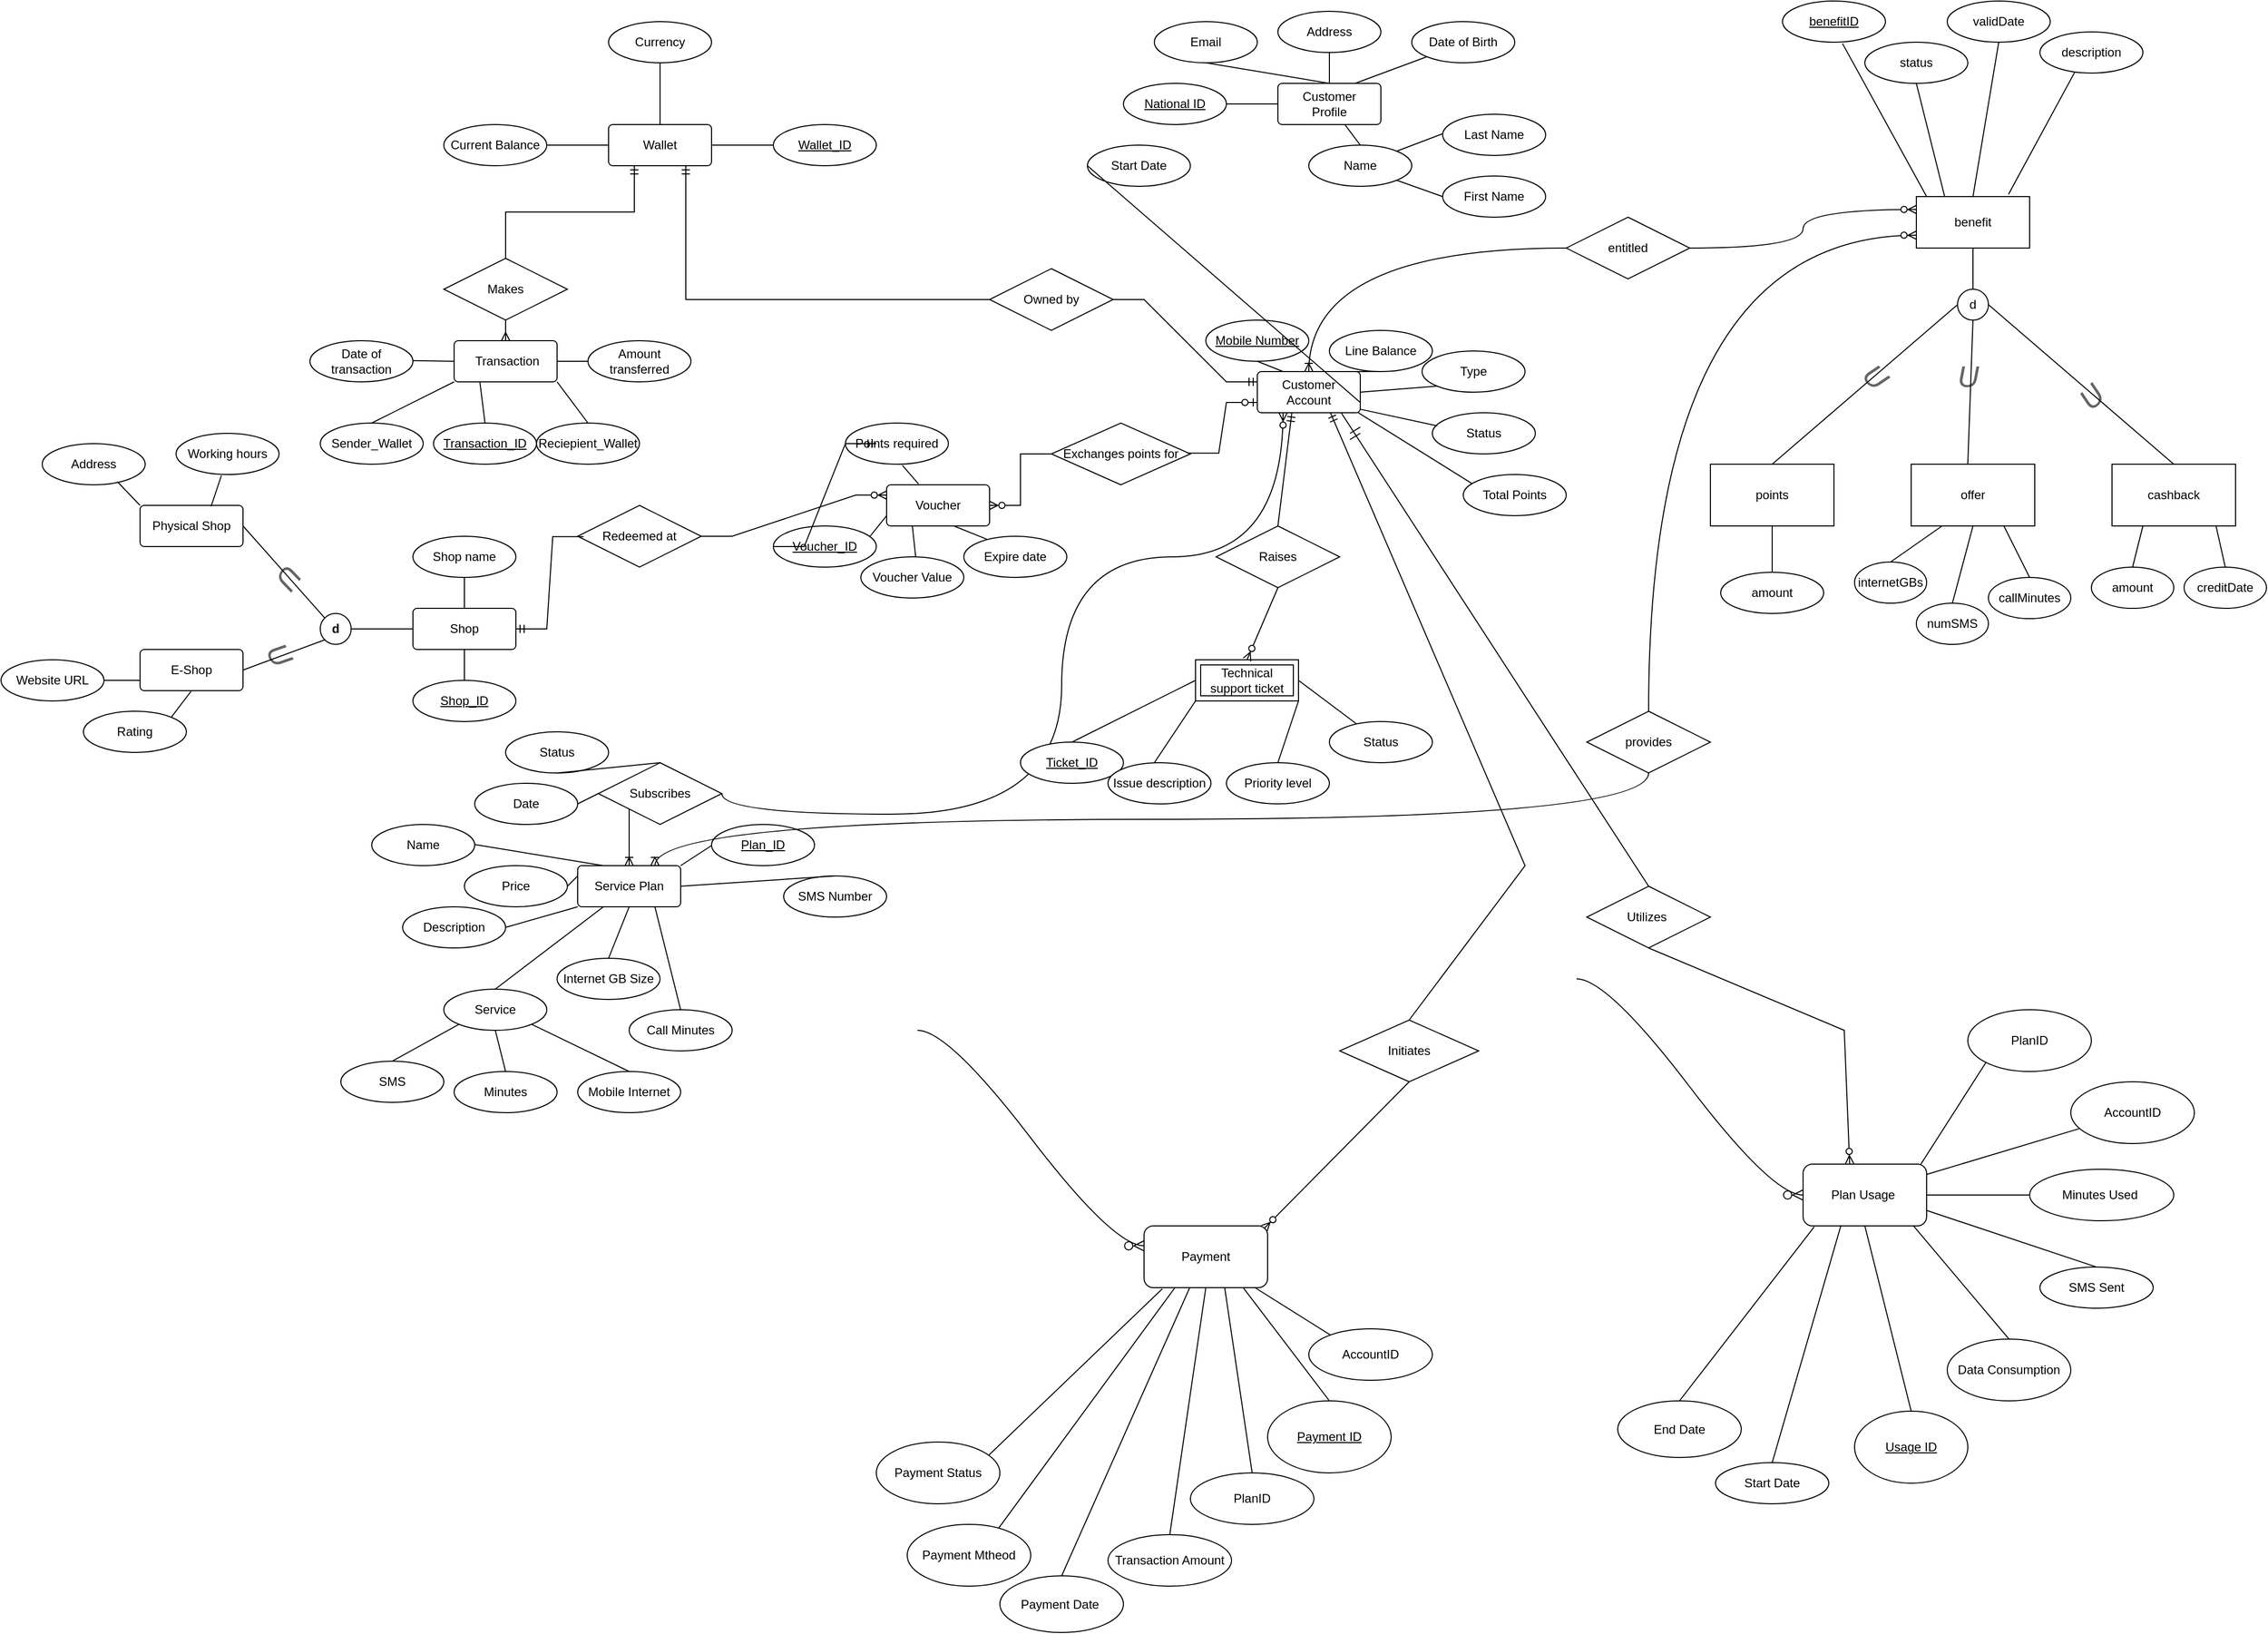 <mxfile version="24.7.16">
  <diagram id="R2lEEEUBdFMjLlhIrx00" name="Page-1">
    <mxGraphModel dx="2350" dy="893" grid="1" gridSize="10" guides="1" tooltips="1" connect="1" arrows="1" fold="1" page="1" pageScale="1" pageWidth="850" pageHeight="1100" math="0" shadow="0" extFonts="Permanent Marker^https://fonts.googleapis.com/css?family=Permanent+Marker">
      <root>
        <mxCell id="0" />
        <mxCell id="1" parent="0" />
        <mxCell id="YVMlVOvHzLtNW060m_QN-101" value="" style="edgeStyle=orthogonalEdgeStyle;fontSize=12;html=1;endArrow=ERzeroToMany;endFill=1;rounded=0;fontFamily=Helvetica;fontColor=default;fontStyle=4;entryX=0.25;entryY=1;entryDx=0;entryDy=0;curved=1;exitX=1;exitY=0.5;exitDx=0;exitDy=0;" parent="1" source="YVMlVOvHzLtNW060m_QN-79" target="nOJYXH8r22cCcYCmpwuw-3" edge="1">
          <mxGeometry width="100" height="100" relative="1" as="geometry">
            <mxPoint x="210" y="940" as="sourcePoint" />
            <mxPoint x="625" y="469.75" as="targetPoint" />
            <Array as="points">
              <mxPoint x="420" y="840" />
              <mxPoint x="420" y="590" />
              <mxPoint x="635" y="590" />
            </Array>
          </mxGeometry>
        </mxCell>
        <mxCell id="F2KtdEp4NuPGQQRKZKPt-2" value="" style="edgeStyle=orthogonalEdgeStyle;rounded=0;orthogonalLoop=1;jettySize=auto;html=1;strokeColor=none;endArrow=none;" parent="1" source="F2KtdEp4NuPGQQRKZKPt-3" target="F2KtdEp4NuPGQQRKZKPt-6" edge="1">
          <mxGeometry relative="1" as="geometry" />
        </mxCell>
        <mxCell id="F2KtdEp4NuPGQQRKZKPt-3" value="Wallet" style="rounded=1;arcSize=10;whiteSpace=wrap;html=1;align=center;" parent="1" vertex="1">
          <mxGeometry x="-20" y="170" width="100" height="40" as="geometry" />
        </mxCell>
        <mxCell id="F2KtdEp4NuPGQQRKZKPt-4" value="Currency" style="ellipse;whiteSpace=wrap;html=1;align=center;" parent="1" vertex="1">
          <mxGeometry x="-20" y="70" width="100" height="40" as="geometry" />
        </mxCell>
        <mxCell id="F2KtdEp4NuPGQQRKZKPt-5" value="Current Balance" style="ellipse;whiteSpace=wrap;html=1;align=center;" parent="1" vertex="1">
          <mxGeometry x="-180" y="170" width="100" height="40" as="geometry" />
        </mxCell>
        <mxCell id="F2KtdEp4NuPGQQRKZKPt-6" value="Wallet_ID" style="ellipse;whiteSpace=wrap;html=1;align=center;fontStyle=4;" parent="1" vertex="1">
          <mxGeometry x="140" y="170" width="100" height="40" as="geometry" />
        </mxCell>
        <mxCell id="F2KtdEp4NuPGQQRKZKPt-7" value="" style="endArrow=none;html=1;rounded=0;exitX=0.5;exitY=0;exitDx=0;exitDy=0;entryX=0.5;entryY=1;entryDx=0;entryDy=0;" parent="1" source="F2KtdEp4NuPGQQRKZKPt-3" target="F2KtdEp4NuPGQQRKZKPt-4" edge="1">
          <mxGeometry relative="1" as="geometry">
            <mxPoint x="-70" y="59.5" as="sourcePoint" />
            <mxPoint x="90" y="59.5" as="targetPoint" />
          </mxGeometry>
        </mxCell>
        <mxCell id="MBuhAYIkGiriPWJrQsRO-3" value="" style="endArrow=none;html=1;rounded=0;entryX=0;entryY=0.5;entryDx=0;entryDy=0;exitX=1;exitY=0.5;exitDx=0;exitDy=0;exitPerimeter=0;" parent="1" source="F2KtdEp4NuPGQQRKZKPt-3" target="F2KtdEp4NuPGQQRKZKPt-6" edge="1">
          <mxGeometry relative="1" as="geometry">
            <mxPoint x="90" y="190" as="sourcePoint" />
            <mxPoint x="230" y="190" as="targetPoint" />
          </mxGeometry>
        </mxCell>
        <mxCell id="nOJYXH8r22cCcYCmpwuw-3" value="Customer Account" style="rounded=1;arcSize=10;whiteSpace=wrap;html=1;align=center;" parent="1" vertex="1">
          <mxGeometry x="610" y="410" width="100" height="40" as="geometry" />
        </mxCell>
        <object label="&lt;u&gt;National ID&lt;/u&gt;" id="YVMlVOvHzLtNW060m_QN-1">
          <mxCell style="ellipse;whiteSpace=wrap;html=1;align=center;" parent="1" vertex="1">
            <mxGeometry x="480" y="130" width="100" height="40" as="geometry" />
          </mxCell>
        </object>
        <mxCell id="nOJYXH8r22cCcYCmpwuw-6" value="Owned by" style="shape=rhombus;perimeter=rhombusPerimeter;whiteSpace=wrap;html=1;align=center;" parent="1" vertex="1">
          <mxGeometry x="350" y="310" width="120" height="60" as="geometry" />
        </mxCell>
        <mxCell id="YVMlVOvHzLtNW060m_QN-2" value="Name" style="ellipse;whiteSpace=wrap;html=1;align=center;" parent="1" vertex="1">
          <mxGeometry x="660" y="190" width="100" height="40" as="geometry" />
        </mxCell>
        <mxCell id="nOJYXH8r22cCcYCmpwuw-7" value="" style="edgeStyle=entityRelationEdgeStyle;fontSize=12;html=1;endArrow=ERmandOne;rounded=0;entryX=0;entryY=0.25;entryDx=0;entryDy=0;exitX=1;exitY=0.5;exitDx=0;exitDy=0;" parent="1" source="nOJYXH8r22cCcYCmpwuw-6" target="nOJYXH8r22cCcYCmpwuw-3" edge="1">
          <mxGeometry width="100" height="100" relative="1" as="geometry">
            <mxPoint x="380" y="330" as="sourcePoint" />
            <mxPoint x="480" y="230" as="targetPoint" />
          </mxGeometry>
        </mxCell>
        <mxCell id="nOJYXH8r22cCcYCmpwuw-9" value="&amp;nbsp;Transaction" style="rounded=1;arcSize=10;whiteSpace=wrap;html=1;align=center;" parent="1" vertex="1">
          <mxGeometry x="-170" y="380" width="100" height="40" as="geometry" />
        </mxCell>
        <mxCell id="YVMlVOvHzLtNW060m_QN-7" value="" style="endArrow=none;html=1;rounded=0;entryX=0.5;entryY=0;entryDx=0;entryDy=0;exitX=0.5;exitY=1;exitDx=0;exitDy=0;" parent="1" source="YVMlVOvHzLtNW060m_QN-10" target="nOJYXH8r22cCcYCmpwuw-1" edge="1">
          <mxGeometry relative="1" as="geometry">
            <mxPoint x="610" y="100" as="sourcePoint" />
            <mxPoint x="790" y="99.5" as="targetPoint" />
          </mxGeometry>
        </mxCell>
        <mxCell id="nOJYXH8r22cCcYCmpwuw-10" value="" style="edgeStyle=orthogonalEdgeStyle;fontSize=12;html=1;endArrow=ERmandOne;rounded=0;entryX=0.75;entryY=1;entryDx=0;entryDy=0;exitX=0;exitY=0.5;exitDx=0;exitDy=0;" parent="1" source="nOJYXH8r22cCcYCmpwuw-6" target="F2KtdEp4NuPGQQRKZKPt-3" edge="1">
          <mxGeometry width="100" height="100" relative="1" as="geometry">
            <mxPoint x="380" y="330" as="sourcePoint" />
            <mxPoint x="480" y="230" as="targetPoint" />
          </mxGeometry>
        </mxCell>
        <mxCell id="YVMlVOvHzLtNW060m_QN-8" value="" style="endArrow=none;html=1;rounded=0;exitX=0;exitY=0.5;exitDx=0;exitDy=0;entryX=1;entryY=0.5;entryDx=0;entryDy=0;" parent="1" source="nOJYXH8r22cCcYCmpwuw-1" target="YVMlVOvHzLtNW060m_QN-1" edge="1">
          <mxGeometry relative="1" as="geometry">
            <mxPoint x="430" y="190" as="sourcePoint" />
            <mxPoint x="590" y="190" as="targetPoint" />
          </mxGeometry>
        </mxCell>
        <mxCell id="YVMlVOvHzLtNW060m_QN-10" value="Email" style="ellipse;whiteSpace=wrap;html=1;align=center;" parent="1" vertex="1">
          <mxGeometry x="510" y="70" width="100" height="40" as="geometry" />
        </mxCell>
        <mxCell id="nOJYXH8r22cCcYCmpwuw-13" value="Amount transferred" style="ellipse;whiteSpace=wrap;html=1;align=center;" parent="1" vertex="1">
          <mxGeometry x="-40" y="380" width="100" height="40" as="geometry" />
        </mxCell>
        <mxCell id="YVMlVOvHzLtNW060m_QN-14" value="" style="endArrow=none;html=1;rounded=0;entryX=0.5;entryY=0;entryDx=0;entryDy=0;exitX=1;exitY=0;exitDx=0;exitDy=0;" parent="1" source="YVMlVOvHzLtNW060m_QN-2" target="YVMlVOvHzLtNW060m_QN-17" edge="1">
          <mxGeometry relative="1" as="geometry">
            <mxPoint x="730" y="140" as="sourcePoint" />
            <mxPoint x="800" y="160" as="targetPoint" />
          </mxGeometry>
        </mxCell>
        <mxCell id="nOJYXH8r22cCcYCmpwuw-14" value="" style="endArrow=none;html=1;rounded=0;" parent="1" edge="1">
          <mxGeometry relative="1" as="geometry">
            <mxPoint x="-70" y="400" as="sourcePoint" />
            <mxPoint x="-40" y="400" as="targetPoint" />
          </mxGeometry>
        </mxCell>
        <mxCell id="YVMlVOvHzLtNW060m_QN-15" value="" style="endArrow=none;html=1;rounded=0;entryX=0.5;entryY=0;entryDx=0;entryDy=0;" parent="1" source="nOJYXH8r22cCcYCmpwuw-1" target="YVMlVOvHzLtNW060m_QN-2" edge="1">
          <mxGeometry relative="1" as="geometry">
            <mxPoint x="680" y="169" as="sourcePoint" />
            <mxPoint x="840" y="169" as="targetPoint" />
          </mxGeometry>
        </mxCell>
        <mxCell id="nOJYXH8r22cCcYCmpwuw-15" value="Date of transaction" style="ellipse;whiteSpace=wrap;html=1;align=center;" parent="1" vertex="1">
          <mxGeometry x="-310" y="380" width="100" height="40" as="geometry" />
        </mxCell>
        <mxCell id="YVMlVOvHzLtNW060m_QN-17" value="Last Name" style="ellipse;whiteSpace=wrap;html=1;align=center;" parent="1" vertex="1">
          <mxGeometry x="790" y="160" width="100" height="40" as="geometry" />
        </mxCell>
        <mxCell id="nOJYXH8r22cCcYCmpwuw-18" value="Raises" style="shape=rhombus;perimeter=rhombusPerimeter;whiteSpace=wrap;html=1;align=center;" parent="1" vertex="1">
          <mxGeometry x="570" y="560" width="120" height="60" as="geometry" />
        </mxCell>
        <mxCell id="YVMlVOvHzLtNW060m_QN-18" value="Address" style="ellipse;whiteSpace=wrap;html=1;align=center;" parent="1" vertex="1">
          <mxGeometry x="630" y="60" width="100" height="40" as="geometry" />
        </mxCell>
        <mxCell id="nOJYXH8r22cCcYCmpwuw-19" value="Technical support ticket" style="shape=ext;margin=3;double=1;whiteSpace=wrap;html=1;align=center;" parent="1" vertex="1">
          <mxGeometry x="550" y="690" width="100" height="40" as="geometry" />
        </mxCell>
        <mxCell id="YVMlVOvHzLtNW060m_QN-19" value="Date of Birth" style="ellipse;whiteSpace=wrap;html=1;align=center;" parent="1" vertex="1">
          <mxGeometry x="760" y="70" width="100" height="40" as="geometry" />
        </mxCell>
        <mxCell id="nOJYXH8r22cCcYCmpwuw-20" value="" style="fontSize=12;html=1;endArrow=ERmandOne;rounded=0;entryX=0.335;entryY=1.004;entryDx=0;entryDy=0;exitX=0.5;exitY=0;exitDx=0;exitDy=0;entryPerimeter=0;" parent="1" source="nOJYXH8r22cCcYCmpwuw-18" target="nOJYXH8r22cCcYCmpwuw-3" edge="1">
          <mxGeometry width="100" height="100" relative="1" as="geometry">
            <mxPoint x="490" y="630" as="sourcePoint" />
            <mxPoint x="590" y="530" as="targetPoint" />
          </mxGeometry>
        </mxCell>
        <mxCell id="YVMlVOvHzLtNW060m_QN-20" value="" style="endArrow=none;html=1;rounded=0;fontFamily=Helvetica;fontSize=12;fontColor=default;fontStyle=4;exitX=0.5;exitY=1;exitDx=0;exitDy=0;entryX=0.5;entryY=0;entryDx=0;entryDy=0;" parent="1" source="YVMlVOvHzLtNW060m_QN-18" target="nOJYXH8r22cCcYCmpwuw-1" edge="1">
          <mxGeometry relative="1" as="geometry">
            <mxPoint x="530" y="129" as="sourcePoint" />
            <mxPoint x="690" y="129" as="targetPoint" />
          </mxGeometry>
        </mxCell>
        <mxCell id="nOJYXH8r22cCcYCmpwuw-21" value="" style="fontSize=12;html=1;endArrow=ERzeroToMany;endFill=1;rounded=0;entryX=0.5;entryY=0;entryDx=0;entryDy=0;exitX=0.5;exitY=1;exitDx=0;exitDy=0;" parent="1" source="nOJYXH8r22cCcYCmpwuw-18" target="nOJYXH8r22cCcYCmpwuw-19" edge="1">
          <mxGeometry width="100" height="100" relative="1" as="geometry">
            <mxPoint x="470" y="580" as="sourcePoint" />
            <mxPoint x="480" y="370" as="targetPoint" />
          </mxGeometry>
        </mxCell>
        <mxCell id="YVMlVOvHzLtNW060m_QN-21" value="" style="endArrow=none;html=1;rounded=0;fontFamily=Helvetica;fontSize=12;fontColor=default;fontStyle=4;entryX=0;entryY=1;entryDx=0;entryDy=0;exitX=0.75;exitY=0;exitDx=0;exitDy=0;" parent="1" source="nOJYXH8r22cCcYCmpwuw-1" target="YVMlVOvHzLtNW060m_QN-19" edge="1">
          <mxGeometry relative="1" as="geometry">
            <mxPoint x="690" y="129" as="sourcePoint" />
            <mxPoint x="850" y="129" as="targetPoint" />
          </mxGeometry>
        </mxCell>
        <mxCell id="nOJYXH8r22cCcYCmpwuw-22" value="Ticket_ID" style="ellipse;whiteSpace=wrap;html=1;align=center;fontStyle=4;" parent="1" vertex="1">
          <mxGeometry x="380" y="770" width="100" height="40" as="geometry" />
        </mxCell>
        <mxCell id="YVMlVOvHzLtNW060m_QN-22" value="First Name" style="ellipse;whiteSpace=wrap;html=1;align=center;" parent="1" vertex="1">
          <mxGeometry x="790" y="220" width="100" height="40" as="geometry" />
        </mxCell>
        <mxCell id="nOJYXH8r22cCcYCmpwuw-23" value="Issue description" style="ellipse;whiteSpace=wrap;html=1;align=center;" parent="1" vertex="1">
          <mxGeometry x="465" y="790" width="100" height="40" as="geometry" />
        </mxCell>
        <mxCell id="YVMlVOvHzLtNW060m_QN-23" value="" style="endArrow=none;html=1;rounded=0;fontFamily=Helvetica;fontSize=12;fontColor=default;fontStyle=4;entryX=0;entryY=0.5;entryDx=0;entryDy=0;exitX=1;exitY=1;exitDx=0;exitDy=0;" parent="1" source="YVMlVOvHzLtNW060m_QN-2" target="YVMlVOvHzLtNW060m_QN-22" edge="1">
          <mxGeometry relative="1" as="geometry">
            <mxPoint x="750" y="230" as="sourcePoint" />
            <mxPoint x="750" y="240" as="targetPoint" />
          </mxGeometry>
        </mxCell>
        <mxCell id="YVMlVOvHzLtNW060m_QN-24" value="Total Points" style="ellipse;whiteSpace=wrap;html=1;align=center;" parent="1" vertex="1">
          <mxGeometry x="810" y="510" width="100" height="40" as="geometry" />
        </mxCell>
        <mxCell id="nOJYXH8r22cCcYCmpwuw-24" value="Status" style="ellipse;whiteSpace=wrap;html=1;align=center;" parent="1" vertex="1">
          <mxGeometry x="680" y="750" width="100" height="40" as="geometry" />
        </mxCell>
        <mxCell id="YVMlVOvHzLtNW060m_QN-25" value="Type" style="ellipse;whiteSpace=wrap;html=1;align=center;" parent="1" vertex="1">
          <mxGeometry x="770" y="390" width="100" height="40" as="geometry" />
        </mxCell>
        <mxCell id="nOJYXH8r22cCcYCmpwuw-25" value="Priority level" style="ellipse;whiteSpace=wrap;html=1;align=center;" parent="1" vertex="1">
          <mxGeometry x="580" y="790" width="100" height="40" as="geometry" />
        </mxCell>
        <mxCell id="YVMlVOvHzLtNW060m_QN-27" value="Line Balance" style="ellipse;whiteSpace=wrap;html=1;align=center;" parent="1" vertex="1">
          <mxGeometry x="680" y="370" width="100" height="40" as="geometry" />
        </mxCell>
        <mxCell id="nOJYXH8r22cCcYCmpwuw-26" value="" style="endArrow=none;html=1;rounded=0;exitX=0.5;exitY=0;exitDx=0;exitDy=0;" parent="1" source="nOJYXH8r22cCcYCmpwuw-22" edge="1">
          <mxGeometry relative="1" as="geometry">
            <mxPoint x="445.439" y="764.133" as="sourcePoint" />
            <mxPoint x="550" y="710" as="targetPoint" />
          </mxGeometry>
        </mxCell>
        <mxCell id="YVMlVOvHzLtNW060m_QN-28" value="Start Date" style="ellipse;whiteSpace=wrap;html=1;align=center;" parent="1" vertex="1">
          <mxGeometry x="445" y="190" width="100" height="40" as="geometry" />
        </mxCell>
        <mxCell id="nOJYXH8r22cCcYCmpwuw-27" value="" style="endArrow=none;html=1;rounded=0;exitX=1;exitY=0.5;exitDx=0;exitDy=0;" parent="1" source="nOJYXH8r22cCcYCmpwuw-19" target="nOJYXH8r22cCcYCmpwuw-24" edge="1">
          <mxGeometry relative="1" as="geometry">
            <mxPoint x="660" y="709.33" as="sourcePoint" />
            <mxPoint x="690" y="709" as="targetPoint" />
          </mxGeometry>
        </mxCell>
        <mxCell id="YVMlVOvHzLtNW060m_QN-29" value="Status" style="ellipse;whiteSpace=wrap;html=1;align=center;" parent="1" vertex="1">
          <mxGeometry x="780" y="450" width="100" height="40" as="geometry" />
        </mxCell>
        <mxCell id="nOJYXH8r22cCcYCmpwuw-28" value="" style="endArrow=none;html=1;rounded=0;entryX=0;entryY=1;entryDx=0;entryDy=0;" parent="1" target="nOJYXH8r22cCcYCmpwuw-19" edge="1">
          <mxGeometry relative="1" as="geometry">
            <mxPoint x="510" y="790" as="sourcePoint" />
            <mxPoint x="670" y="790" as="targetPoint" />
          </mxGeometry>
        </mxCell>
        <mxCell id="YVMlVOvHzLtNW060m_QN-30" value="Mobile Number" style="ellipse;whiteSpace=wrap;html=1;align=center;fontStyle=4;strokeColor=default;verticalAlign=middle;fontFamily=Helvetica;fontSize=12;fontColor=default;fillColor=default;" parent="1" vertex="1">
          <mxGeometry x="560" y="360" width="100" height="40" as="geometry" />
        </mxCell>
        <mxCell id="nOJYXH8r22cCcYCmpwuw-29" value="" style="endArrow=none;html=1;rounded=0;entryX=1;entryY=1;entryDx=0;entryDy=0;exitX=0.5;exitY=0;exitDx=0;exitDy=0;" parent="1" source="nOJYXH8r22cCcYCmpwuw-25" target="nOJYXH8r22cCcYCmpwuw-19" edge="1">
          <mxGeometry relative="1" as="geometry">
            <mxPoint x="520" y="800" as="sourcePoint" />
            <mxPoint x="560" y="740" as="targetPoint" />
          </mxGeometry>
        </mxCell>
        <mxCell id="YVMlVOvHzLtNW060m_QN-31" value="" style="endArrow=none;html=1;rounded=0;fontFamily=Helvetica;fontSize=12;fontColor=default;fontStyle=4;exitX=0.5;exitY=1;exitDx=0;exitDy=0;entryX=0.25;entryY=0;entryDx=0;entryDy=0;" parent="1" source="YVMlVOvHzLtNW060m_QN-30" target="nOJYXH8r22cCcYCmpwuw-3" edge="1">
          <mxGeometry relative="1" as="geometry">
            <mxPoint x="470" y="419" as="sourcePoint" />
            <mxPoint x="630" y="419" as="targetPoint" />
          </mxGeometry>
        </mxCell>
        <mxCell id="nOJYXH8r22cCcYCmpwuw-31" value="" style="endArrow=none;html=1;rounded=0;" parent="1" edge="1">
          <mxGeometry relative="1" as="geometry">
            <mxPoint x="-210" y="399.33" as="sourcePoint" />
            <mxPoint x="-170" y="400" as="targetPoint" />
          </mxGeometry>
        </mxCell>
        <mxCell id="YVMlVOvHzLtNW060m_QN-32" value="" style="endArrow=none;html=1;rounded=0;fontFamily=Helvetica;fontSize=12;fontColor=default;fontStyle=4;entryX=0.5;entryY=1;entryDx=0;entryDy=0;exitX=0.75;exitY=0;exitDx=0;exitDy=0;" parent="1" source="nOJYXH8r22cCcYCmpwuw-3" target="YVMlVOvHzLtNW060m_QN-27" edge="1">
          <mxGeometry relative="1" as="geometry">
            <mxPoint x="660" y="419" as="sourcePoint" />
            <mxPoint x="820" y="419" as="targetPoint" />
          </mxGeometry>
        </mxCell>
        <mxCell id="nOJYXH8r22cCcYCmpwuw-32" value="" style="endArrow=none;html=1;rounded=0;entryX=0;entryY=0.5;entryDx=0;entryDy=0;exitX=1;exitY=0.5;exitDx=0;exitDy=0;" parent="1" source="F2KtdEp4NuPGQQRKZKPt-5" target="F2KtdEp4NuPGQQRKZKPt-3" edge="1">
          <mxGeometry relative="1" as="geometry">
            <mxPoint x="210" y="240" as="sourcePoint" />
            <mxPoint x="370" y="240" as="targetPoint" />
          </mxGeometry>
        </mxCell>
        <mxCell id="YVMlVOvHzLtNW060m_QN-33" value="" style="endArrow=none;html=1;rounded=0;fontFamily=Helvetica;fontSize=12;fontColor=default;fontStyle=4;exitX=1;exitY=0.5;exitDx=0;exitDy=0;entryX=0;entryY=1;entryDx=0;entryDy=0;" parent="1" source="nOJYXH8r22cCcYCmpwuw-3" target="YVMlVOvHzLtNW060m_QN-25" edge="1">
          <mxGeometry relative="1" as="geometry">
            <mxPoint x="570" y="440" as="sourcePoint" />
            <mxPoint x="730" y="440" as="targetPoint" />
          </mxGeometry>
        </mxCell>
        <mxCell id="YVMlVOvHzLtNW060m_QN-34" value="" style="endArrow=none;html=1;rounded=0;fontFamily=Helvetica;fontSize=12;fontColor=default;fontStyle=4;exitX=1;exitY=0.75;exitDx=0;exitDy=0;entryX=0;entryY=0.5;entryDx=0;entryDy=0;" parent="1" source="nOJYXH8r22cCcYCmpwuw-3" target="YVMlVOvHzLtNW060m_QN-28" edge="1">
          <mxGeometry relative="1" as="geometry">
            <mxPoint x="560" y="499.5" as="sourcePoint" />
            <mxPoint x="720" y="499.5" as="targetPoint" />
          </mxGeometry>
        </mxCell>
        <mxCell id="YVMlVOvHzLtNW060m_QN-35" value="" style="endArrow=none;html=1;rounded=0;fontFamily=Helvetica;fontSize=12;fontColor=default;fontStyle=4;exitX=0.999;exitY=0.914;exitDx=0;exitDy=0;entryX=0.048;entryY=0.32;entryDx=0;entryDy=0;exitPerimeter=0;entryPerimeter=0;" parent="1" source="nOJYXH8r22cCcYCmpwuw-3" target="YVMlVOvHzLtNW060m_QN-29" edge="1">
          <mxGeometry relative="1" as="geometry">
            <mxPoint x="500" y="510" as="sourcePoint" />
            <mxPoint x="660" y="510" as="targetPoint" />
          </mxGeometry>
        </mxCell>
        <mxCell id="YVMlVOvHzLtNW060m_QN-36" value="" style="endArrow=none;html=1;rounded=0;fontFamily=Helvetica;fontSize=12;fontColor=default;fontStyle=4;entryX=0.978;entryY=0.995;entryDx=0;entryDy=0;exitX=0.083;exitY=0.216;exitDx=0;exitDy=0;entryPerimeter=0;exitPerimeter=0;" parent="1" source="YVMlVOvHzLtNW060m_QN-24" target="nOJYXH8r22cCcYCmpwuw-3" edge="1">
          <mxGeometry relative="1" as="geometry">
            <mxPoint x="823.8" y="519.96" as="sourcePoint" />
            <mxPoint x="670.0" y="460.0" as="targetPoint" />
          </mxGeometry>
        </mxCell>
        <mxCell id="YVMlVOvHzLtNW060m_QN-37" value="Exchanges points for" style="shape=rhombus;perimeter=rhombusPerimeter;whiteSpace=wrap;html=1;align=center;rotation=0;direction=west;" parent="1" vertex="1">
          <mxGeometry x="410" y="460" width="135" height="60" as="geometry" />
        </mxCell>
        <mxCell id="YVMlVOvHzLtNW060m_QN-46" value="Voucher" style="rounded=1;arcSize=10;whiteSpace=wrap;html=1;align=center;" parent="1" vertex="1">
          <mxGeometry x="250" y="520" width="100" height="40" as="geometry" />
        </mxCell>
        <mxCell id="lE3XEgPGlZlf8RJ6UCjR-2" value="Makes" style="shape=rhombus;perimeter=rhombusPerimeter;whiteSpace=wrap;html=1;align=center;" parent="1" vertex="1">
          <mxGeometry x="-180" y="300" width="120" height="60" as="geometry" />
        </mxCell>
        <mxCell id="YVMlVOvHzLtNW060m_QN-48" value="Service Plan" style="rounded=1;arcSize=10;whiteSpace=wrap;html=1;align=center;" parent="1" vertex="1">
          <mxGeometry x="-50" y="890" width="100" height="40" as="geometry" />
        </mxCell>
        <mxCell id="YVMlVOvHzLtNW060m_QN-49" value="Service" style="ellipse;whiteSpace=wrap;html=1;align=center;" parent="1" vertex="1">
          <mxGeometry x="-180" y="1010" width="100" height="40" as="geometry" />
        </mxCell>
        <mxCell id="lE3XEgPGlZlf8RJ6UCjR-4" value="" style="fontSize=12;html=1;endArrow=ERmany;rounded=0;exitX=0.5;exitY=1;exitDx=0;exitDy=0;entryX=0.5;entryY=0;entryDx=0;entryDy=0;" parent="1" source="lE3XEgPGlZlf8RJ6UCjR-2" target="nOJYXH8r22cCcYCmpwuw-9" edge="1">
          <mxGeometry width="100" height="100" relative="1" as="geometry">
            <mxPoint x="-10" y="320" as="sourcePoint" />
            <mxPoint x="160" y="380" as="targetPoint" />
          </mxGeometry>
        </mxCell>
        <mxCell id="YVMlVOvHzLtNW060m_QN-50" value="SMS" style="ellipse;whiteSpace=wrap;html=1;align=center;" parent="1" vertex="1">
          <mxGeometry x="-280" y="1080" width="100" height="40" as="geometry" />
        </mxCell>
        <mxCell id="YVMlVOvHzLtNW060m_QN-51" value="Minutes" style="ellipse;whiteSpace=wrap;html=1;align=center;" parent="1" vertex="1">
          <mxGeometry x="-170" y="1090" width="100" height="40" as="geometry" />
        </mxCell>
        <mxCell id="YVMlVOvHzLtNW060m_QN-52" value="Mobile Internet" style="ellipse;whiteSpace=wrap;html=1;align=center;" parent="1" vertex="1">
          <mxGeometry x="-50" y="1090" width="100" height="40" as="geometry" />
        </mxCell>
        <mxCell id="YVMlVOvHzLtNW060m_QN-58" value="" style="endArrow=none;html=1;rounded=0;fontFamily=Helvetica;fontSize=12;fontColor=default;fontStyle=4;entryX=0.5;entryY=0;entryDx=0;entryDy=0;exitX=0.25;exitY=1;exitDx=0;exitDy=0;" parent="1" source="YVMlVOvHzLtNW060m_QN-48" target="YVMlVOvHzLtNW060m_QN-49" edge="1">
          <mxGeometry relative="1" as="geometry">
            <mxPoint x="-140" y="920" as="sourcePoint" />
            <mxPoint x="20" y="920" as="targetPoint" />
          </mxGeometry>
        </mxCell>
        <mxCell id="YVMlVOvHzLtNW060m_QN-59" value="" style="endArrow=none;html=1;rounded=0;fontFamily=Helvetica;fontSize=12;fontColor=default;fontStyle=4;entryX=1;entryY=1;entryDx=0;entryDy=0;exitX=0.5;exitY=0;exitDx=0;exitDy=0;" parent="1" source="YVMlVOvHzLtNW060m_QN-52" target="YVMlVOvHzLtNW060m_QN-49" edge="1">
          <mxGeometry relative="1" as="geometry">
            <mxPoint x="32.5" y="970" as="sourcePoint" />
            <mxPoint x="-12.5" y="1000" as="targetPoint" />
          </mxGeometry>
        </mxCell>
        <mxCell id="YVMlVOvHzLtNW060m_QN-60" value="" style="endArrow=none;html=1;rounded=0;fontFamily=Helvetica;fontSize=12;fontColor=default;fontStyle=4;entryX=0;entryY=1;entryDx=0;entryDy=0;exitX=0.5;exitY=0;exitDx=0;exitDy=0;" parent="1" source="YVMlVOvHzLtNW060m_QN-50" target="YVMlVOvHzLtNW060m_QN-49" edge="1">
          <mxGeometry relative="1" as="geometry">
            <mxPoint x="-15" y="1010" as="sourcePoint" />
            <mxPoint x="-100" y="984" as="targetPoint" />
          </mxGeometry>
        </mxCell>
        <mxCell id="YVMlVOvHzLtNW060m_QN-61" value="" style="endArrow=none;html=1;rounded=0;fontFamily=Helvetica;fontSize=12;fontColor=default;fontStyle=4;entryX=0.5;entryY=1;entryDx=0;entryDy=0;exitX=0.5;exitY=0;exitDx=0;exitDy=0;" parent="1" source="YVMlVOvHzLtNW060m_QN-51" target="YVMlVOvHzLtNW060m_QN-49" edge="1">
          <mxGeometry relative="1" as="geometry">
            <mxPoint x="25" y="1026" as="sourcePoint" />
            <mxPoint x="-60" y="1000" as="targetPoint" />
          </mxGeometry>
        </mxCell>
        <mxCell id="YVMlVOvHzLtNW060m_QN-63" value="SMS Number" style="ellipse;whiteSpace=wrap;html=1;align=center;" parent="1" vertex="1">
          <mxGeometry x="150" y="900" width="100" height="40" as="geometry" />
        </mxCell>
        <mxCell id="YVMlVOvHzLtNW060m_QN-64" value="Call Minutes" style="ellipse;whiteSpace=wrap;html=1;align=center;" parent="1" vertex="1">
          <mxGeometry y="1030" width="100" height="40" as="geometry" />
        </mxCell>
        <mxCell id="YVMlVOvHzLtNW060m_QN-65" value="Internet GB Size" style="ellipse;whiteSpace=wrap;html=1;align=center;" parent="1" vertex="1">
          <mxGeometry x="-70" y="980" width="100" height="40" as="geometry" />
        </mxCell>
        <mxCell id="YVMlVOvHzLtNW060m_QN-66" value="Price" style="ellipse;whiteSpace=wrap;html=1;align=center;" parent="1" vertex="1">
          <mxGeometry x="-160" y="890" width="100" height="40" as="geometry" />
        </mxCell>
        <mxCell id="YVMlVOvHzLtNW060m_QN-67" value="Description" style="ellipse;whiteSpace=wrap;html=1;align=center;" parent="1" vertex="1">
          <mxGeometry x="-220" y="930" width="100" height="40" as="geometry" />
        </mxCell>
        <mxCell id="YVMlVOvHzLtNW060m_QN-68" value="Name" style="ellipse;whiteSpace=wrap;html=1;align=center;" parent="1" vertex="1">
          <mxGeometry x="-250" y="850" width="100" height="40" as="geometry" />
        </mxCell>
        <mxCell id="YVMlVOvHzLtNW060m_QN-69" value="" style="endArrow=none;html=1;rounded=0;fontFamily=Helvetica;fontSize=12;fontColor=default;fontStyle=4;entryX=0.5;entryY=0;entryDx=0;entryDy=0;exitX=1;exitY=0.5;exitDx=0;exitDy=0;" parent="1" source="YVMlVOvHzLtNW060m_QN-48" target="YVMlVOvHzLtNW060m_QN-63" edge="1">
          <mxGeometry relative="1" as="geometry">
            <mxPoint x="60" y="900" as="sourcePoint" />
            <mxPoint x="220" y="900" as="targetPoint" />
          </mxGeometry>
        </mxCell>
        <mxCell id="YVMlVOvHzLtNW060m_QN-70" value="" style="endArrow=none;html=1;rounded=0;fontFamily=Helvetica;fontSize=12;fontColor=default;fontStyle=4;entryX=0.5;entryY=0;entryDx=0;entryDy=0;exitX=0.75;exitY=1;exitDx=0;exitDy=0;" parent="1" source="YVMlVOvHzLtNW060m_QN-48" target="YVMlVOvHzLtNW060m_QN-64" edge="1">
          <mxGeometry relative="1" as="geometry">
            <mxPoint x="10" y="940" as="sourcePoint" />
            <mxPoint x="70" y="940" as="targetPoint" />
          </mxGeometry>
        </mxCell>
        <mxCell id="YVMlVOvHzLtNW060m_QN-72" value="" style="endArrow=none;html=1;rounded=0;fontFamily=Helvetica;fontSize=12;fontColor=default;fontStyle=4;entryX=0.5;entryY=0;entryDx=0;entryDy=0;exitX=0.5;exitY=1;exitDx=0;exitDy=0;" parent="1" source="YVMlVOvHzLtNW060m_QN-48" target="YVMlVOvHzLtNW060m_QN-65" edge="1">
          <mxGeometry relative="1" as="geometry">
            <mxPoint y="940" as="sourcePoint" />
            <mxPoint x="60" y="940" as="targetPoint" />
          </mxGeometry>
        </mxCell>
        <mxCell id="YVMlVOvHzLtNW060m_QN-74" value="" style="endArrow=none;html=1;rounded=0;fontFamily=Helvetica;fontSize=12;fontColor=default;fontStyle=4;entryX=0.25;entryY=0;entryDx=0;entryDy=0;" parent="1" target="YVMlVOvHzLtNW060m_QN-48" edge="1">
          <mxGeometry relative="1" as="geometry">
            <mxPoint x="-150" y="869.5" as="sourcePoint" />
            <mxPoint x="10" y="869.5" as="targetPoint" />
          </mxGeometry>
        </mxCell>
        <mxCell id="YVMlVOvHzLtNW060m_QN-75" value="" style="endArrow=none;html=1;rounded=0;fontFamily=Helvetica;fontSize=12;fontColor=default;fontStyle=4;entryX=0;entryY=1;entryDx=0;entryDy=0;exitX=1;exitY=0.5;exitDx=0;exitDy=0;" parent="1" source="YVMlVOvHzLtNW060m_QN-67" target="YVMlVOvHzLtNW060m_QN-48" edge="1">
          <mxGeometry relative="1" as="geometry">
            <mxPoint x="-175" y="924.75" as="sourcePoint" />
            <mxPoint x="-40" y="935.25" as="targetPoint" />
          </mxGeometry>
        </mxCell>
        <mxCell id="YVMlVOvHzLtNW060m_QN-76" value="" style="endArrow=none;html=1;rounded=0;fontFamily=Helvetica;fontSize=12;fontColor=default;fontStyle=4;entryX=0;entryY=0.25;entryDx=0;entryDy=0;exitX=1;exitY=0.5;exitDx=0;exitDy=0;" parent="1" source="YVMlVOvHzLtNW060m_QN-66" target="YVMlVOvHzLtNW060m_QN-48" edge="1">
          <mxGeometry relative="1" as="geometry">
            <mxPoint x="-177.5" y="889.5" as="sourcePoint" />
            <mxPoint x="-42.5" y="900" as="targetPoint" />
          </mxGeometry>
        </mxCell>
        <mxCell id="YVMlVOvHzLtNW060m_QN-77" value="Plan_ID" style="ellipse;whiteSpace=wrap;html=1;align=center;fontStyle=4;strokeColor=default;verticalAlign=middle;fontFamily=Helvetica;fontSize=12;fontColor=default;fillColor=default;" parent="1" vertex="1">
          <mxGeometry x="80" y="850" width="100" height="40" as="geometry" />
        </mxCell>
        <mxCell id="YVMlVOvHzLtNW060m_QN-78" value="" style="endArrow=none;html=1;rounded=0;fontFamily=Helvetica;fontSize=12;fontColor=default;fontStyle=4;entryX=0.25;entryY=0;entryDx=0;entryDy=0;exitX=1;exitY=0;exitDx=0;exitDy=0;" parent="1" source="YVMlVOvHzLtNW060m_QN-48" edge="1">
          <mxGeometry relative="1" as="geometry">
            <mxPoint x="-55" y="860" as="sourcePoint" />
            <mxPoint x="80" y="870.5" as="targetPoint" />
          </mxGeometry>
        </mxCell>
        <mxCell id="YVMlVOvHzLtNW060m_QN-79" value="Subscribes" style="shape=rhombus;perimeter=rhombusPerimeter;whiteSpace=wrap;html=1;align=center;rotation=0;" parent="1" vertex="1">
          <mxGeometry x="-30" y="790" width="120" height="60" as="geometry" />
        </mxCell>
        <mxCell id="YVMlVOvHzLtNW060m_QN-80" value="Status" style="ellipse;whiteSpace=wrap;html=1;align=center;" parent="1" vertex="1">
          <mxGeometry x="-120" y="760" width="100" height="40" as="geometry" />
        </mxCell>
        <mxCell id="YVMlVOvHzLtNW060m_QN-81" value="Date" style="ellipse;whiteSpace=wrap;html=1;align=center;" parent="1" vertex="1">
          <mxGeometry x="-150" y="810" width="100" height="40" as="geometry" />
        </mxCell>
        <mxCell id="YVMlVOvHzLtNW060m_QN-82" value="" style="endArrow=none;html=1;rounded=0;fontFamily=Helvetica;fontSize=12;fontColor=default;fontStyle=4;entryX=0;entryY=0.5;entryDx=0;entryDy=0;exitX=1;exitY=0.5;exitDx=0;exitDy=0;" parent="1" source="YVMlVOvHzLtNW060m_QN-81" target="YVMlVOvHzLtNW060m_QN-79" edge="1">
          <mxGeometry relative="1" as="geometry">
            <mxPoint x="-250" y="820" as="sourcePoint" />
            <mxPoint x="-90" y="820" as="targetPoint" />
          </mxGeometry>
        </mxCell>
        <mxCell id="YVMlVOvHzLtNW060m_QN-83" value="" style="endArrow=none;html=1;rounded=0;fontFamily=Helvetica;fontSize=12;fontColor=default;fontStyle=4;entryX=0.5;entryY=0;entryDx=0;entryDy=0;exitX=0.5;exitY=1;exitDx=0;exitDy=0;" parent="1" source="YVMlVOvHzLtNW060m_QN-80" target="YVMlVOvHzLtNW060m_QN-79" edge="1">
          <mxGeometry relative="1" as="geometry">
            <mxPoint x="-110" y="800" as="sourcePoint" />
            <mxPoint x="-50" y="820" as="targetPoint" />
          </mxGeometry>
        </mxCell>
        <mxCell id="YVMlVOvHzLtNW060m_QN-93" value="" style="endArrow=none;html=1;rounded=0;entryX=0.5;entryY=0;entryDx=0;entryDy=0;" parent="1" target="nOJYXH8r22cCcYCmpwuw-1" edge="1">
          <mxGeometry relative="1" as="geometry">
            <mxPoint x="680" y="169" as="sourcePoint" />
            <mxPoint x="720" y="190" as="targetPoint" />
          </mxGeometry>
        </mxCell>
        <mxCell id="nOJYXH8r22cCcYCmpwuw-1" value="Customer&lt;div&gt;Prof&lt;span style=&quot;background-color: initial;&quot;&gt;ile&lt;/span&gt;&lt;/div&gt;" style="rounded=1;arcSize=10;whiteSpace=wrap;html=1;align=center;" parent="1" vertex="1">
          <mxGeometry x="630" y="130" width="100" height="40" as="geometry" />
        </mxCell>
        <mxCell id="YVMlVOvHzLtNW060m_QN-102" value="" style="edgeStyle=orthogonalEdgeStyle;fontSize=12;html=1;endArrow=ERoneToMany;rounded=0;fontFamily=Helvetica;fontColor=default;fontStyle=4;entryX=0.5;entryY=0;entryDx=0;entryDy=0;exitX=0;exitY=1;exitDx=0;exitDy=0;" parent="1" source="YVMlVOvHzLtNW060m_QN-79" target="YVMlVOvHzLtNW060m_QN-48" edge="1">
          <mxGeometry width="100" height="100" relative="1" as="geometry">
            <mxPoint x="50" y="770" as="sourcePoint" />
            <mxPoint x="-50" y="870" as="targetPoint" />
          </mxGeometry>
        </mxCell>
        <mxCell id="VQyLa2kG0nJCZgO6Ofxk-1" value="Sender_Wallet" style="ellipse;whiteSpace=wrap;html=1;align=center;" parent="1" vertex="1">
          <mxGeometry x="-300" y="460" width="100" height="40" as="geometry" />
        </mxCell>
        <mxCell id="VQyLa2kG0nJCZgO6Ofxk-2" value="Reciepient_Wallet" style="ellipse;whiteSpace=wrap;html=1;align=center;" parent="1" vertex="1">
          <mxGeometry x="-90" y="460" width="100" height="40" as="geometry" />
        </mxCell>
        <mxCell id="VQyLa2kG0nJCZgO6Ofxk-3" value="" style="endArrow=none;html=1;rounded=0;entryX=0;entryY=1;entryDx=0;entryDy=0;" parent="1" target="nOJYXH8r22cCcYCmpwuw-9" edge="1">
          <mxGeometry relative="1" as="geometry">
            <mxPoint x="-250" y="460" as="sourcePoint" />
            <mxPoint x="-90" y="460" as="targetPoint" />
          </mxGeometry>
        </mxCell>
        <mxCell id="VQyLa2kG0nJCZgO6Ofxk-4" value="" style="endArrow=none;html=1;rounded=0;entryX=0.5;entryY=0;entryDx=0;entryDy=0;exitX=1;exitY=1;exitDx=0;exitDy=0;" parent="1" source="nOJYXH8r22cCcYCmpwuw-9" target="VQyLa2kG0nJCZgO6Ofxk-2" edge="1">
          <mxGeometry relative="1" as="geometry">
            <mxPoint x="-190" y="450" as="sourcePoint" />
            <mxPoint x="-30" y="450" as="targetPoint" />
          </mxGeometry>
        </mxCell>
        <mxCell id="1tl5mqjxRXm8i3WzVXRc-3" value="" style="endArrow=none;html=1;rounded=0;exitX=0;exitY=0.75;exitDx=0;exitDy=0;entryX=0.94;entryY=0.25;entryDx=0;entryDy=0;entryPerimeter=0;" parent="1" source="YVMlVOvHzLtNW060m_QN-46" target="1tl5mqjxRXm8i3WzVXRc-4" edge="1">
          <mxGeometry width="50" height="50" relative="1" as="geometry">
            <mxPoint x="370" y="570" as="sourcePoint" />
            <mxPoint x="310" y="590" as="targetPoint" />
          </mxGeometry>
        </mxCell>
        <mxCell id="1tl5mqjxRXm8i3WzVXRc-4" value="Voucher_ID" style="ellipse;whiteSpace=wrap;html=1;align=center;fontStyle=4;" parent="1" vertex="1">
          <mxGeometry x="140" y="560" width="100" height="40" as="geometry" />
        </mxCell>
        <mxCell id="1tl5mqjxRXm8i3WzVXRc-14" value="" style="edgeStyle=entityRelationEdgeStyle;fontSize=12;html=1;endArrow=ERzeroToMany;endFill=1;rounded=0;entryX=1;entryY=0.5;entryDx=0;entryDy=0;" parent="1" source="YVMlVOvHzLtNW060m_QN-37" target="YVMlVOvHzLtNW060m_QN-46" edge="1">
          <mxGeometry width="100" height="100" relative="1" as="geometry">
            <mxPoint x="500" y="485" as="sourcePoint" />
            <mxPoint x="400" y="515" as="targetPoint" />
          </mxGeometry>
        </mxCell>
        <mxCell id="1tl5mqjxRXm8i3WzVXRc-15" value="" style="edgeStyle=entityRelationEdgeStyle;fontSize=12;html=1;endArrow=ERzeroToOne;endFill=1;rounded=0;exitX=0.018;exitY=0.513;exitDx=0;exitDy=0;exitPerimeter=0;" parent="1" source="YVMlVOvHzLtNW060m_QN-37" edge="1">
          <mxGeometry width="100" height="100" relative="1" as="geometry">
            <mxPoint x="510" y="540" as="sourcePoint" />
            <mxPoint x="610" y="440" as="targetPoint" />
          </mxGeometry>
        </mxCell>
        <mxCell id="1tl5mqjxRXm8i3WzVXRc-16" value="Voucher Value" style="ellipse;whiteSpace=wrap;html=1;align=center;" parent="1" vertex="1">
          <mxGeometry x="225" y="590" width="100" height="40" as="geometry" />
        </mxCell>
        <mxCell id="1tl5mqjxRXm8i3WzVXRc-17" value="" style="endArrow=none;html=1;rounded=0;exitX=0.532;exitY=-0.008;exitDx=0;exitDy=0;exitPerimeter=0;entryX=0.25;entryY=1;entryDx=0;entryDy=0;" parent="1" source="1tl5mqjxRXm8i3WzVXRc-16" target="YVMlVOvHzLtNW060m_QN-46" edge="1">
          <mxGeometry width="50" height="50" relative="1" as="geometry">
            <mxPoint x="360" y="620" as="sourcePoint" />
            <mxPoint x="410" y="570" as="targetPoint" />
          </mxGeometry>
        </mxCell>
        <mxCell id="1tl5mqjxRXm8i3WzVXRc-18" value="Expire date" style="ellipse;whiteSpace=wrap;html=1;align=center;" parent="1" vertex="1">
          <mxGeometry x="325" y="570" width="100" height="40" as="geometry" />
        </mxCell>
        <mxCell id="1tl5mqjxRXm8i3WzVXRc-19" value="Points required" style="ellipse;whiteSpace=wrap;html=1;align=center;" parent="1" vertex="1">
          <mxGeometry x="210" y="460" width="100" height="40" as="geometry" />
        </mxCell>
        <mxCell id="1tl5mqjxRXm8i3WzVXRc-20" value="" style="endArrow=none;html=1;rounded=0;exitX=0.554;exitY=1.03;exitDx=0;exitDy=0;exitPerimeter=0;entryX=0.31;entryY=-0.02;entryDx=0;entryDy=0;entryPerimeter=0;" parent="1" source="1tl5mqjxRXm8i3WzVXRc-19" target="YVMlVOvHzLtNW060m_QN-46" edge="1">
          <mxGeometry width="50" height="50" relative="1" as="geometry">
            <mxPoint x="370" y="640" as="sourcePoint" />
            <mxPoint x="420" y="590" as="targetPoint" />
          </mxGeometry>
        </mxCell>
        <mxCell id="1tl5mqjxRXm8i3WzVXRc-21" value="" style="endArrow=none;html=1;rounded=0;exitX=0.662;exitY=1.01;exitDx=0;exitDy=0;exitPerimeter=0;entryX=0.222;entryY=0.07;entryDx=0;entryDy=0;entryPerimeter=0;" parent="1" source="YVMlVOvHzLtNW060m_QN-46" target="1tl5mqjxRXm8i3WzVXRc-18" edge="1">
          <mxGeometry width="50" height="50" relative="1" as="geometry">
            <mxPoint x="370" y="640" as="sourcePoint" />
            <mxPoint x="420" y="590" as="targetPoint" />
          </mxGeometry>
        </mxCell>
        <mxCell id="1tl5mqjxRXm8i3WzVXRc-25" value="Shop" style="rounded=1;arcSize=10;whiteSpace=wrap;html=1;align=center;" parent="1" vertex="1">
          <mxGeometry x="-210" y="640" width="100" height="40" as="geometry" />
        </mxCell>
        <mxCell id="1tl5mqjxRXm8i3WzVXRc-26" value="Redeemed at" style="shape=rhombus;perimeter=rhombusPerimeter;whiteSpace=wrap;html=1;align=center;" parent="1" vertex="1">
          <mxGeometry x="-50" y="540" width="120" height="60" as="geometry" />
        </mxCell>
        <mxCell id="1tl5mqjxRXm8i3WzVXRc-28" value="" style="edgeStyle=entityRelationEdgeStyle;fontSize=12;html=1;endArrow=ERmandOne;rounded=0;exitX=0.048;exitY=0.507;exitDx=0;exitDy=0;entryX=1;entryY=0.5;entryDx=0;entryDy=0;exitPerimeter=0;" parent="1" source="1tl5mqjxRXm8i3WzVXRc-26" target="1tl5mqjxRXm8i3WzVXRc-25" edge="1">
          <mxGeometry width="100" height="100" relative="1" as="geometry">
            <mxPoint x="-160.0" y="640" as="sourcePoint" />
            <mxPoint x="40" y="610" as="targetPoint" />
            <Array as="points">
              <mxPoint x="-60" y="598.68" />
              <mxPoint x="-100" y="590" />
              <mxPoint x="-100" y="560" />
            </Array>
          </mxGeometry>
        </mxCell>
        <mxCell id="1tl5mqjxRXm8i3WzVXRc-29" value="" style="edgeStyle=entityRelationEdgeStyle;fontSize=12;html=1;endArrow=ERzeroToMany;endFill=1;rounded=0;entryX=0;entryY=0.25;entryDx=0;entryDy=0;exitX=1;exitY=0.5;exitDx=0;exitDy=0;" parent="1" source="1tl5mqjxRXm8i3WzVXRc-26" target="YVMlVOvHzLtNW060m_QN-46" edge="1">
          <mxGeometry width="100" height="100" relative="1" as="geometry">
            <mxPoint x="50" y="630" as="sourcePoint" />
            <mxPoint x="150" y="530" as="targetPoint" />
          </mxGeometry>
        </mxCell>
        <mxCell id="1tl5mqjxRXm8i3WzVXRc-30" value="Shop_ID" style="ellipse;whiteSpace=wrap;html=1;align=center;fontStyle=4;" parent="1" vertex="1">
          <mxGeometry x="-210" y="710" width="100" height="40" as="geometry" />
        </mxCell>
        <mxCell id="1tl5mqjxRXm8i3WzVXRc-31" value="Shop name" style="ellipse;whiteSpace=wrap;html=1;align=center;" parent="1" vertex="1">
          <mxGeometry x="-210" y="570" width="100" height="40" as="geometry" />
        </mxCell>
        <mxCell id="1tl5mqjxRXm8i3WzVXRc-32" value="" style="endArrow=none;html=1;rounded=0;exitX=0.5;exitY=0;exitDx=0;exitDy=0;entryX=0.5;entryY=1;entryDx=0;entryDy=0;" parent="1" source="1tl5mqjxRXm8i3WzVXRc-25" target="1tl5mqjxRXm8i3WzVXRc-31" edge="1">
          <mxGeometry width="50" height="50" relative="1" as="geometry">
            <mxPoint x="90" y="690" as="sourcePoint" />
            <mxPoint x="140" y="640" as="targetPoint" />
          </mxGeometry>
        </mxCell>
        <mxCell id="1tl5mqjxRXm8i3WzVXRc-33" value="" style="endArrow=none;html=1;rounded=0;exitX=0.5;exitY=0;exitDx=0;exitDy=0;entryX=0.5;entryY=1;entryDx=0;entryDy=0;" parent="1" source="1tl5mqjxRXm8i3WzVXRc-30" target="1tl5mqjxRXm8i3WzVXRc-25" edge="1">
          <mxGeometry width="50" height="50" relative="1" as="geometry">
            <mxPoint x="-150" y="650" as="sourcePoint" />
            <mxPoint x="-150" y="620" as="targetPoint" />
          </mxGeometry>
        </mxCell>
        <mxCell id="1tl5mqjxRXm8i3WzVXRc-34" value="" style="endArrow=none;html=1;rounded=0;entryX=0;entryY=0.5;entryDx=0;entryDy=0;" parent="1" source="1tl5mqjxRXm8i3WzVXRc-35" target="1tl5mqjxRXm8i3WzVXRc-25" edge="1">
          <mxGeometry width="50" height="50" relative="1" as="geometry">
            <mxPoint x="-290" y="660" as="sourcePoint" />
            <mxPoint x="-270" y="640" as="targetPoint" />
          </mxGeometry>
        </mxCell>
        <mxCell id="1tl5mqjxRXm8i3WzVXRc-36" value="" style="endArrow=none;html=1;rounded=0;entryX=0;entryY=0.5;entryDx=0;entryDy=0;" parent="1" target="1tl5mqjxRXm8i3WzVXRc-35" edge="1">
          <mxGeometry width="50" height="50" relative="1" as="geometry">
            <mxPoint x="-290" y="660" as="sourcePoint" />
            <mxPoint x="-210" y="660" as="targetPoint" />
          </mxGeometry>
        </mxCell>
        <mxCell id="1tl5mqjxRXm8i3WzVXRc-35" value="&lt;b&gt;d&lt;/b&gt;" style="ellipse;whiteSpace=wrap;html=1;aspect=fixed;" parent="1" vertex="1">
          <mxGeometry x="-300" y="645" width="30" height="30" as="geometry" />
        </mxCell>
        <mxCell id="1tl5mqjxRXm8i3WzVXRc-37" value="Physical Shop" style="rounded=1;arcSize=10;whiteSpace=wrap;html=1;align=center;" parent="1" vertex="1">
          <mxGeometry x="-475" y="540" width="100" height="40" as="geometry" />
        </mxCell>
        <mxCell id="1tl5mqjxRXm8i3WzVXRc-38" value="" style="endArrow=none;html=1;rounded=0;exitX=1;exitY=0.5;exitDx=0;exitDy=0;entryX=0;entryY=0;entryDx=0;entryDy=0;" parent="1" source="1tl5mqjxRXm8i3WzVXRc-37" target="1tl5mqjxRXm8i3WzVXRc-35" edge="1">
          <mxGeometry width="50" height="50" relative="1" as="geometry">
            <mxPoint x="-320" y="690" as="sourcePoint" />
            <mxPoint x="-270" y="640" as="targetPoint" />
          </mxGeometry>
        </mxCell>
        <mxCell id="1tl5mqjxRXm8i3WzVXRc-39" value="E-Shop" style="rounded=1;arcSize=10;whiteSpace=wrap;html=1;align=center;" parent="1" vertex="1">
          <mxGeometry x="-475" y="680" width="100" height="40" as="geometry" />
        </mxCell>
        <mxCell id="1tl5mqjxRXm8i3WzVXRc-40" value="" style="endArrow=none;html=1;rounded=0;exitX=1;exitY=0.5;exitDx=0;exitDy=0;entryX=0;entryY=1;entryDx=0;entryDy=0;" parent="1" source="1tl5mqjxRXm8i3WzVXRc-39" target="1tl5mqjxRXm8i3WzVXRc-35" edge="1">
          <mxGeometry width="50" height="50" relative="1" as="geometry">
            <mxPoint x="-320" y="690" as="sourcePoint" />
            <mxPoint x="-270" y="640" as="targetPoint" />
          </mxGeometry>
        </mxCell>
        <mxCell id="1tl5mqjxRXm8i3WzVXRc-41" value="&lt;i style=&quot;font-size: 29px;&quot;&gt;U&lt;/i&gt;" style="text;html=1;align=center;verticalAlign=middle;resizable=0;points=[];autosize=1;strokeColor=none;fillColor=none;rotation=125;fontSize=29;fontFamily=Helvetica;textOpacity=60;spacing=2;" parent="1" vertex="1">
          <mxGeometry x="-350" y="585" width="40" height="50" as="geometry" />
        </mxCell>
        <mxCell id="1tl5mqjxRXm8i3WzVXRc-45" value="&lt;i style=&quot;font-size: 29px;&quot;&gt;U&lt;/i&gt;" style="text;html=1;align=center;verticalAlign=middle;resizable=0;points=[];autosize=1;strokeColor=none;fillColor=none;rotation=60;fontSize=29;fontFamily=Helvetica;textOpacity=60;spacing=2;" parent="1" vertex="1">
          <mxGeometry x="-360" y="660" width="40" height="50" as="geometry" />
        </mxCell>
        <mxCell id="1tl5mqjxRXm8i3WzVXRc-47" value="Address" style="ellipse;whiteSpace=wrap;html=1;align=center;" parent="1" vertex="1">
          <mxGeometry x="-570" y="480" width="100" height="40" as="geometry" />
        </mxCell>
        <mxCell id="1tl5mqjxRXm8i3WzVXRc-48" value="Working hours" style="ellipse;whiteSpace=wrap;html=1;align=center;" parent="1" vertex="1">
          <mxGeometry x="-440" y="470" width="100" height="40" as="geometry" />
        </mxCell>
        <mxCell id="1tl5mqjxRXm8i3WzVXRc-49" value="Website URL" style="ellipse;whiteSpace=wrap;html=1;align=center;" parent="1" vertex="1">
          <mxGeometry x="-610" y="690" width="100" height="40" as="geometry" />
        </mxCell>
        <mxCell id="1tl5mqjxRXm8i3WzVXRc-50" value="Rating" style="ellipse;whiteSpace=wrap;html=1;align=center;" parent="1" vertex="1">
          <mxGeometry x="-530" y="740" width="100" height="40" as="geometry" />
        </mxCell>
        <mxCell id="1tl5mqjxRXm8i3WzVXRc-51" value="" style="endArrow=none;html=1;rounded=0;exitX=0;exitY=0;exitDx=0;exitDy=0;entryX=0.73;entryY=0.925;entryDx=0;entryDy=0;entryPerimeter=0;" parent="1" source="1tl5mqjxRXm8i3WzVXRc-37" target="1tl5mqjxRXm8i3WzVXRc-47" edge="1">
          <mxGeometry width="50" height="50" relative="1" as="geometry">
            <mxPoint x="-180" y="650" as="sourcePoint" />
            <mxPoint x="-130" y="600" as="targetPoint" />
          </mxGeometry>
        </mxCell>
        <mxCell id="1tl5mqjxRXm8i3WzVXRc-52" value="" style="endArrow=none;html=1;rounded=0;exitX=0.69;exitY=0.025;exitDx=0;exitDy=0;entryX=0.44;entryY=1.025;entryDx=0;entryDy=0;entryPerimeter=0;exitPerimeter=0;" parent="1" source="1tl5mqjxRXm8i3WzVXRc-37" target="1tl5mqjxRXm8i3WzVXRc-48" edge="1">
          <mxGeometry width="50" height="50" relative="1" as="geometry">
            <mxPoint x="-465" y="550" as="sourcePoint" />
            <mxPoint x="-487" y="527" as="targetPoint" />
          </mxGeometry>
        </mxCell>
        <mxCell id="1tl5mqjxRXm8i3WzVXRc-53" value="" style="endArrow=none;html=1;rounded=0;exitX=1;exitY=0.5;exitDx=0;exitDy=0;entryX=0;entryY=0.75;entryDx=0;entryDy=0;" parent="1" source="1tl5mqjxRXm8i3WzVXRc-49" target="1tl5mqjxRXm8i3WzVXRc-39" edge="1">
          <mxGeometry width="50" height="50" relative="1" as="geometry">
            <mxPoint x="-455" y="560" as="sourcePoint" />
            <mxPoint x="-477" y="537" as="targetPoint" />
          </mxGeometry>
        </mxCell>
        <mxCell id="1tl5mqjxRXm8i3WzVXRc-54" value="" style="endArrow=none;html=1;rounded=0;exitX=0.5;exitY=1;exitDx=0;exitDy=0;entryX=1;entryY=0;entryDx=0;entryDy=0;" parent="1" source="1tl5mqjxRXm8i3WzVXRc-39" target="1tl5mqjxRXm8i3WzVXRc-50" edge="1">
          <mxGeometry width="50" height="50" relative="1" as="geometry">
            <mxPoint x="-445" y="570" as="sourcePoint" />
            <mxPoint x="-467" y="547" as="targetPoint" />
          </mxGeometry>
        </mxCell>
        <mxCell id="q8fLoaQlOaHjxgoT106--1" value="benefit" style="rounded=0;whiteSpace=wrap;html=1;" parent="1" vertex="1">
          <mxGeometry x="1250" y="240" width="110" height="50" as="geometry" />
        </mxCell>
        <mxCell id="q8fLoaQlOaHjxgoT106--2" value="points" style="rounded=0;whiteSpace=wrap;html=1;" parent="1" vertex="1">
          <mxGeometry x="1050" y="500" width="120" height="60" as="geometry" />
        </mxCell>
        <mxCell id="q8fLoaQlOaHjxgoT106--3" value="offer" style="rounded=0;whiteSpace=wrap;html=1;" parent="1" vertex="1">
          <mxGeometry x="1245" y="500" width="120" height="60" as="geometry" />
        </mxCell>
        <mxCell id="q8fLoaQlOaHjxgoT106--4" value="cashback" style="rounded=0;whiteSpace=wrap;html=1;" parent="1" vertex="1">
          <mxGeometry x="1440" y="500" width="120" height="60" as="geometry" />
        </mxCell>
        <mxCell id="q8fLoaQlOaHjxgoT106--10" value="status" style="ellipse;whiteSpace=wrap;html=1;align=center;" parent="1" vertex="1">
          <mxGeometry x="1200" y="90" width="100" height="40" as="geometry" />
        </mxCell>
        <mxCell id="q8fLoaQlOaHjxgoT106--12" value="validDate" style="ellipse;whiteSpace=wrap;html=1;align=center;" parent="1" vertex="1">
          <mxGeometry x="1280" y="50" width="100" height="40" as="geometry" />
        </mxCell>
        <mxCell id="q8fLoaQlOaHjxgoT106--13" value="description" style="ellipse;whiteSpace=wrap;html=1;align=center;" parent="1" vertex="1">
          <mxGeometry x="1370" y="80" width="100" height="40" as="geometry" />
        </mxCell>
        <mxCell id="q8fLoaQlOaHjxgoT106--14" style="edgeStyle=orthogonalEdgeStyle;rounded=0;orthogonalLoop=1;jettySize=auto;html=1;exitX=0.5;exitY=1;exitDx=0;exitDy=0;" parent="1" edge="1">
          <mxGeometry relative="1" as="geometry">
            <mxPoint x="1090" y="110" as="sourcePoint" />
            <mxPoint x="1090" y="110" as="targetPoint" />
          </mxGeometry>
        </mxCell>
        <mxCell id="q8fLoaQlOaHjxgoT106--15" value="benefitID" style="ellipse;whiteSpace=wrap;html=1;align=center;fontStyle=4;" parent="1" vertex="1">
          <mxGeometry x="1120" y="50" width="100" height="40" as="geometry" />
        </mxCell>
        <mxCell id="q8fLoaQlOaHjxgoT106--16" value="" style="endArrow=none;html=1;rounded=0;entryX=0.091;entryY=0;entryDx=0;entryDy=0;exitX=0.583;exitY=1.033;exitDx=0;exitDy=0;exitPerimeter=0;entryPerimeter=0;" parent="1" source="q8fLoaQlOaHjxgoT106--15" target="q8fLoaQlOaHjxgoT106--1" edge="1">
          <mxGeometry relative="1" as="geometry">
            <mxPoint x="1070" y="200" as="sourcePoint" />
            <mxPoint x="1230" y="200" as="targetPoint" />
            <Array as="points">
              <mxPoint x="1260" y="240" />
            </Array>
          </mxGeometry>
        </mxCell>
        <mxCell id="q8fLoaQlOaHjxgoT106--17" value="" style="endArrow=none;html=1;rounded=0;entryX=0.814;entryY=-0.044;entryDx=0;entryDy=0;exitX=0.337;exitY=0.983;exitDx=0;exitDy=0;exitPerimeter=0;entryPerimeter=0;" parent="1" source="q8fLoaQlOaHjxgoT106--13" target="q8fLoaQlOaHjxgoT106--1" edge="1">
          <mxGeometry relative="1" as="geometry">
            <mxPoint x="1420" y="120.5" as="sourcePoint" />
            <mxPoint x="1562" y="239.5" as="targetPoint" />
          </mxGeometry>
        </mxCell>
        <mxCell id="q8fLoaQlOaHjxgoT106--18" value="" style="endArrow=none;html=1;rounded=0;entryX=0.5;entryY=0;entryDx=0;entryDy=0;exitX=0.5;exitY=1;exitDx=0;exitDy=0;" parent="1" source="q8fLoaQlOaHjxgoT106--12" target="q8fLoaQlOaHjxgoT106--1" edge="1">
          <mxGeometry relative="1" as="geometry">
            <mxPoint x="1288" y="90" as="sourcePoint" />
            <mxPoint x="1430" y="209" as="targetPoint" />
          </mxGeometry>
        </mxCell>
        <mxCell id="q8fLoaQlOaHjxgoT106--19" value="" style="endArrow=none;html=1;rounded=0;entryX=0.25;entryY=0;entryDx=0;entryDy=0;exitX=0.5;exitY=1;exitDx=0;exitDy=0;" parent="1" source="q8fLoaQlOaHjxgoT106--10" target="q8fLoaQlOaHjxgoT106--1" edge="1">
          <mxGeometry relative="1" as="geometry">
            <mxPoint x="1250" y="150" as="sourcePoint" />
            <mxPoint x="1362" y="210" as="targetPoint" />
          </mxGeometry>
        </mxCell>
        <mxCell id="q8fLoaQlOaHjxgoT106--20" value="d" style="ellipse;whiteSpace=wrap;html=1;aspect=fixed;" parent="1" vertex="1">
          <mxGeometry x="1290" y="330" width="30" height="30" as="geometry" />
        </mxCell>
        <mxCell id="q8fLoaQlOaHjxgoT106--21" value="" style="endArrow=none;html=1;rounded=0;entryX=0.5;entryY=0;entryDx=0;entryDy=0;exitX=0.5;exitY=1;exitDx=0;exitDy=0;" parent="1" source="q8fLoaQlOaHjxgoT106--1" target="q8fLoaQlOaHjxgoT106--20" edge="1">
          <mxGeometry relative="1" as="geometry">
            <mxPoint x="1225" y="329.5" as="sourcePoint" />
            <mxPoint x="1385" y="329.5" as="targetPoint" />
          </mxGeometry>
        </mxCell>
        <mxCell id="q8fLoaQlOaHjxgoT106--28" value="" style="endArrow=none;html=1;rounded=0;entryX=0;entryY=0.5;entryDx=0;entryDy=0;exitX=0.5;exitY=0;exitDx=0;exitDy=0;" parent="1" source="q8fLoaQlOaHjxgoT106--2" target="q8fLoaQlOaHjxgoT106--20" edge="1">
          <mxGeometry relative="1" as="geometry">
            <mxPoint x="1120" y="400" as="sourcePoint" />
            <mxPoint x="1280" y="400" as="targetPoint" />
          </mxGeometry>
        </mxCell>
        <mxCell id="q8fLoaQlOaHjxgoT106--29" value="" style="endArrow=none;html=1;rounded=0;entryX=0.5;entryY=1;entryDx=0;entryDy=0;exitX=0.458;exitY=0;exitDx=0;exitDy=0;exitPerimeter=0;" parent="1" source="q8fLoaQlOaHjxgoT106--3" target="q8fLoaQlOaHjxgoT106--20" edge="1">
          <mxGeometry relative="1" as="geometry">
            <mxPoint x="1330" y="440" as="sourcePoint" />
            <mxPoint x="1300.0" y="380" as="targetPoint" />
          </mxGeometry>
        </mxCell>
        <mxCell id="q8fLoaQlOaHjxgoT106--30" value="" style="endArrow=none;html=1;rounded=0;entryX=1;entryY=0.5;entryDx=0;entryDy=0;exitX=0.5;exitY=0;exitDx=0;exitDy=0;" parent="1" source="q8fLoaQlOaHjxgoT106--4" target="q8fLoaQlOaHjxgoT106--20" edge="1">
          <mxGeometry relative="1" as="geometry">
            <mxPoint x="1440" y="455" as="sourcePoint" />
            <mxPoint x="1620" y="300" as="targetPoint" />
          </mxGeometry>
        </mxCell>
        <mxCell id="q8fLoaQlOaHjxgoT106--31" value="creditDate" style="ellipse;whiteSpace=wrap;html=1;align=center;" parent="1" vertex="1">
          <mxGeometry x="1510" y="600" width="80" height="40" as="geometry" />
        </mxCell>
        <mxCell id="q8fLoaQlOaHjxgoT106--32" value="amount" style="ellipse;whiteSpace=wrap;html=1;align=center;" parent="1" vertex="1">
          <mxGeometry x="1420" y="600" width="80" height="40" as="geometry" />
        </mxCell>
        <mxCell id="q8fLoaQlOaHjxgoT106--33" value="amount" style="ellipse;whiteSpace=wrap;html=1;align=center;" parent="1" vertex="1">
          <mxGeometry x="1060" y="605" width="100" height="40" as="geometry" />
        </mxCell>
        <mxCell id="q8fLoaQlOaHjxgoT106--35" value="" style="endArrow=none;html=1;rounded=0;entryX=0.5;entryY=1;entryDx=0;entryDy=0;exitX=0.5;exitY=0;exitDx=0;exitDy=0;" parent="1" source="q8fLoaQlOaHjxgoT106--33" target="q8fLoaQlOaHjxgoT106--2" edge="1">
          <mxGeometry relative="1" as="geometry">
            <mxPoint x="1060" y="805" as="sourcePoint" />
            <mxPoint x="1240" y="650" as="targetPoint" />
          </mxGeometry>
        </mxCell>
        <mxCell id="q8fLoaQlOaHjxgoT106--38" value="" style="endArrow=none;html=1;rounded=0;entryX=0.25;entryY=1;entryDx=0;entryDy=0;exitX=0.5;exitY=0;exitDx=0;exitDy=0;" parent="1" source="q8fLoaQlOaHjxgoT106--32" target="q8fLoaQlOaHjxgoT106--4" edge="1">
          <mxGeometry relative="1" as="geometry">
            <mxPoint x="1410" y="600" as="sourcePoint" />
            <mxPoint x="1410" y="555" as="targetPoint" />
          </mxGeometry>
        </mxCell>
        <mxCell id="q8fLoaQlOaHjxgoT106--39" value="" style="endArrow=none;html=1;rounded=0;entryX=0.842;entryY=1.001;entryDx=0;entryDy=0;entryPerimeter=0;exitX=0.5;exitY=0;exitDx=0;exitDy=0;" parent="1" source="q8fLoaQlOaHjxgoT106--31" target="q8fLoaQlOaHjxgoT106--4" edge="1">
          <mxGeometry relative="1" as="geometry">
            <mxPoint x="1540" y="590" as="sourcePoint" />
            <mxPoint x="1540" y="565" as="targetPoint" />
          </mxGeometry>
        </mxCell>
        <mxCell id="q8fLoaQlOaHjxgoT106--41" value="callMinutes" style="ellipse;whiteSpace=wrap;html=1;align=center;" parent="1" vertex="1">
          <mxGeometry x="1320" y="610" width="80" height="40" as="geometry" />
        </mxCell>
        <mxCell id="q8fLoaQlOaHjxgoT106--42" value="numSMS" style="ellipse;whiteSpace=wrap;html=1;align=center;" parent="1" vertex="1">
          <mxGeometry x="1250" y="635" width="70" height="40" as="geometry" />
        </mxCell>
        <mxCell id="q8fLoaQlOaHjxgoT106--44" value="internetGBs" style="ellipse;whiteSpace=wrap;html=1;align=center;" parent="1" vertex="1">
          <mxGeometry x="1190" y="595" width="70" height="40" as="geometry" />
        </mxCell>
        <mxCell id="q8fLoaQlOaHjxgoT106--48" value="" style="endArrow=none;html=1;rounded=0;entryX=0.75;entryY=1;entryDx=0;entryDy=0;exitX=0.5;exitY=0;exitDx=0;exitDy=0;" parent="1" source="q8fLoaQlOaHjxgoT106--41" target="q8fLoaQlOaHjxgoT106--3" edge="1">
          <mxGeometry relative="1" as="geometry">
            <mxPoint x="1365" y="635" as="sourcePoint" />
            <mxPoint x="1365" y="590" as="targetPoint" />
          </mxGeometry>
        </mxCell>
        <mxCell id="q8fLoaQlOaHjxgoT106--49" value="" style="endArrow=none;html=1;rounded=0;entryX=0.5;entryY=1;entryDx=0;entryDy=0;exitX=0.5;exitY=0;exitDx=0;exitDy=0;" parent="1" source="q8fLoaQlOaHjxgoT106--42" target="q8fLoaQlOaHjxgoT106--3" edge="1">
          <mxGeometry relative="1" as="geometry">
            <mxPoint x="1304.64" y="620" as="sourcePoint" />
            <mxPoint x="1304.64" y="575" as="targetPoint" />
          </mxGeometry>
        </mxCell>
        <mxCell id="q8fLoaQlOaHjxgoT106--50" value="" style="endArrow=none;html=1;rounded=0;entryX=0.25;entryY=1;entryDx=0;entryDy=0;exitX=0.5;exitY=0;exitDx=0;exitDy=0;" parent="1" source="q8fLoaQlOaHjxgoT106--44" target="q8fLoaQlOaHjxgoT106--3" edge="1">
          <mxGeometry relative="1" as="geometry">
            <mxPoint x="1260" y="695" as="sourcePoint" />
            <mxPoint x="1270" y="565" as="targetPoint" />
          </mxGeometry>
        </mxCell>
        <mxCell id="q8fLoaQlOaHjxgoT106--51" value="&lt;i style=&quot;font-size: 29px;&quot;&gt;U&lt;/i&gt;" style="text;html=1;align=center;verticalAlign=middle;resizable=0;points=[];autosize=1;strokeColor=none;fillColor=none;rotation=0;fontSize=29;fontFamily=Helvetica;textOpacity=60;spacing=2;" parent="1" vertex="1">
          <mxGeometry x="1280.0" y="390.002" width="40" height="50" as="geometry" />
        </mxCell>
        <mxCell id="q8fLoaQlOaHjxgoT106--52" value="&lt;i style=&quot;font-size: 29px;&quot;&gt;U&lt;/i&gt;" style="text;html=1;align=center;verticalAlign=middle;resizable=0;points=[];autosize=1;strokeColor=none;fillColor=none;rotation=45;fontSize=29;fontFamily=Helvetica;textOpacity=60;spacing=2;" parent="1" vertex="1">
          <mxGeometry x="1190.0" y="390.002" width="40" height="50" as="geometry" />
        </mxCell>
        <mxCell id="q8fLoaQlOaHjxgoT106--53" value="&lt;i style=&quot;font-size: 29px;&quot;&gt;U&lt;/i&gt;" style="text;html=1;align=center;verticalAlign=middle;resizable=0;points=[];autosize=1;strokeColor=none;fillColor=none;rotation=-45;fontSize=29;fontFamily=Helvetica;textOpacity=60;spacing=2;" parent="1" vertex="1">
          <mxGeometry x="1400.0" y="410.002" width="40" height="50" as="geometry" />
        </mxCell>
        <mxCell id="q8fLoaQlOaHjxgoT106--58" value="provides" style="shape=rhombus;perimeter=rhombusPerimeter;whiteSpace=wrap;html=1;align=center;" parent="1" vertex="1">
          <mxGeometry x="930" y="740" width="120" height="60" as="geometry" />
        </mxCell>
        <mxCell id="q8fLoaQlOaHjxgoT106--59" value="entitled" style="shape=rhombus;perimeter=rhombusPerimeter;whiteSpace=wrap;html=1;align=center;" parent="1" vertex="1">
          <mxGeometry x="910" y="260" width="120" height="60" as="geometry" />
        </mxCell>
        <mxCell id="q8fLoaQlOaHjxgoT106--61" value="" style="ellipse;whiteSpace=wrap;html=1;align=center;aspect=fixed;fillColor=none;strokeColor=none;resizable=0;perimeter=centerPerimeter;rotatable=0;allowArrows=0;points=[];outlineConnect=1;" parent="1" vertex="1">
          <mxGeometry x="990" y="675" width="10" height="10" as="geometry" />
        </mxCell>
        <mxCell id="q8fLoaQlOaHjxgoT106--74" value="" style="edgeStyle=orthogonalEdgeStyle;fontSize=12;html=1;endArrow=ERzeroToMany;endFill=1;rounded=0;curved=1;exitX=1;exitY=0.5;exitDx=0;exitDy=0;entryX=0;entryY=0.25;entryDx=0;entryDy=0;" parent="1" source="q8fLoaQlOaHjxgoT106--59" target="q8fLoaQlOaHjxgoT106--1" edge="1">
          <mxGeometry width="100" height="100" relative="1" as="geometry">
            <mxPoint x="949.52" y="280" as="sourcePoint" />
            <mxPoint x="1230" y="265" as="targetPoint" />
          </mxGeometry>
        </mxCell>
        <mxCell id="q8fLoaQlOaHjxgoT106--75" value="" style="edgeStyle=orthogonalEdgeStyle;fontSize=12;html=1;endArrow=ERoneToMany;rounded=0;curved=1;exitX=0;exitY=0.5;exitDx=0;exitDy=0;entryX=0.5;entryY=0;entryDx=0;entryDy=0;" parent="1" source="q8fLoaQlOaHjxgoT106--59" target="nOJYXH8r22cCcYCmpwuw-3" edge="1">
          <mxGeometry width="100" height="100" relative="1" as="geometry">
            <mxPoint x="959.52" y="429.52" as="sourcePoint" />
            <mxPoint x="690" y="330" as="targetPoint" />
          </mxGeometry>
        </mxCell>
        <mxCell id="q8fLoaQlOaHjxgoT106--77" value="" style="edgeStyle=orthogonalEdgeStyle;fontSize=12;html=1;endArrow=ERzeroToMany;endFill=1;rounded=0;curved=1;entryX=0;entryY=0.75;entryDx=0;entryDy=0;exitX=0.5;exitY=0;exitDx=0;exitDy=0;" parent="1" source="q8fLoaQlOaHjxgoT106--58" target="q8fLoaQlOaHjxgoT106--1" edge="1">
          <mxGeometry width="100" height="100" relative="1" as="geometry">
            <mxPoint x="840" y="705" as="sourcePoint" />
            <mxPoint x="940" y="605" as="targetPoint" />
          </mxGeometry>
        </mxCell>
        <mxCell id="q8fLoaQlOaHjxgoT106--78" value="" style="edgeStyle=orthogonalEdgeStyle;fontSize=12;html=1;endArrow=ERoneToMany;rounded=0;curved=1;exitX=0.5;exitY=1;exitDx=0;exitDy=0;entryX=0.75;entryY=0;entryDx=0;entryDy=0;" parent="1" source="q8fLoaQlOaHjxgoT106--58" target="YVMlVOvHzLtNW060m_QN-48" edge="1">
          <mxGeometry width="100" height="100" relative="1" as="geometry">
            <mxPoint x="690" y="990" as="sourcePoint" />
            <mxPoint x="790" y="890" as="targetPoint" />
          </mxGeometry>
        </mxCell>
        <mxCell id="hJgWM3j1Ndd_bO8ZGJlk-1" value="Plan Usage&amp;nbsp;" style="rounded=1;whiteSpace=wrap;html=1;" parent="1" vertex="1">
          <mxGeometry x="1140" y="1180" width="120" height="60" as="geometry" />
        </mxCell>
        <mxCell id="hJgWM3j1Ndd_bO8ZGJlk-2" value="" style="endArrow=none;html=1;rounded=0;fontSize=12;startSize=8;endSize=8;curved=1;exitX=1;exitY=0.5;exitDx=0;exitDy=0;" parent="1" source="hJgWM3j1Ndd_bO8ZGJlk-1" target="hJgWM3j1Ndd_bO8ZGJlk-3" edge="1">
          <mxGeometry width="50" height="50" relative="1" as="geometry">
            <mxPoint x="1490" y="1250" as="sourcePoint" />
            <mxPoint x="1330" y="1150" as="targetPoint" />
          </mxGeometry>
        </mxCell>
        <mxCell id="hJgWM3j1Ndd_bO8ZGJlk-3" value="Minutes Used&amp;nbsp;" style="ellipse;whiteSpace=wrap;html=1;" parent="1" vertex="1">
          <mxGeometry x="1360" y="1185" width="140" height="50" as="geometry" />
        </mxCell>
        <mxCell id="hJgWM3j1Ndd_bO8ZGJlk-4" value="SMS Sent" style="ellipse;whiteSpace=wrap;html=1;" parent="1" vertex="1">
          <mxGeometry x="1370" y="1280" width="110" height="40" as="geometry" />
        </mxCell>
        <mxCell id="hJgWM3j1Ndd_bO8ZGJlk-5" value="" style="endArrow=none;html=1;rounded=0;fontSize=12;startSize=8;endSize=8;curved=1;entryX=0.5;entryY=0;entryDx=0;entryDy=0;exitX=1;exitY=0.75;exitDx=0;exitDy=0;" parent="1" source="hJgWM3j1Ndd_bO8ZGJlk-1" target="hJgWM3j1Ndd_bO8ZGJlk-4" edge="1">
          <mxGeometry width="50" height="50" relative="1" as="geometry">
            <mxPoint x="1542.426" y="1238.284" as="sourcePoint" />
            <mxPoint x="1295" y="1240" as="targetPoint" />
          </mxGeometry>
        </mxCell>
        <mxCell id="hJgWM3j1Ndd_bO8ZGJlk-8" value="&lt;u&gt;Usage ID&lt;/u&gt;" style="ellipse;whiteSpace=wrap;html=1;" parent="1" vertex="1">
          <mxGeometry x="1190" y="1420" width="110" height="70" as="geometry" />
        </mxCell>
        <mxCell id="hJgWM3j1Ndd_bO8ZGJlk-9" value="" style="endArrow=none;html=1;rounded=0;fontSize=12;startSize=8;endSize=8;curved=1;exitX=0.5;exitY=0;exitDx=0;exitDy=0;" parent="1" source="hJgWM3j1Ndd_bO8ZGJlk-8" edge="1">
          <mxGeometry width="50" height="50" relative="1" as="geometry">
            <mxPoint x="1290" y="1290" as="sourcePoint" />
            <mxPoint x="1200" y="1240" as="targetPoint" />
          </mxGeometry>
        </mxCell>
        <mxCell id="hJgWM3j1Ndd_bO8ZGJlk-12" value="Start Date" style="ellipse;whiteSpace=wrap;html=1;" parent="1" vertex="1">
          <mxGeometry x="1055" y="1470" width="110" height="40" as="geometry" />
        </mxCell>
        <mxCell id="hJgWM3j1Ndd_bO8ZGJlk-13" value="End Date" style="ellipse;whiteSpace=wrap;html=1;" parent="1" vertex="1">
          <mxGeometry x="960" y="1410" width="120" height="55" as="geometry" />
        </mxCell>
        <mxCell id="hJgWM3j1Ndd_bO8ZGJlk-14" value="" style="endArrow=none;html=1;rounded=0;fontSize=12;startSize=8;endSize=8;curved=1;entryX=0.307;entryY=0.99;entryDx=0;entryDy=0;exitX=0.5;exitY=0;exitDx=0;exitDy=0;entryPerimeter=0;" parent="1" source="hJgWM3j1Ndd_bO8ZGJlk-12" target="hJgWM3j1Ndd_bO8ZGJlk-1" edge="1">
          <mxGeometry width="50" height="50" relative="1" as="geometry">
            <mxPoint x="990" y="1340" as="sourcePoint" />
            <mxPoint x="1040" y="1290" as="targetPoint" />
          </mxGeometry>
        </mxCell>
        <mxCell id="hJgWM3j1Ndd_bO8ZGJlk-15" value="Data Consumption" style="ellipse;whiteSpace=wrap;html=1;" parent="1" vertex="1">
          <mxGeometry x="1280" y="1350" width="120" height="60" as="geometry" />
        </mxCell>
        <mxCell id="hJgWM3j1Ndd_bO8ZGJlk-16" value="" style="endArrow=none;html=1;rounded=0;fontSize=12;startSize=8;endSize=8;curved=1;exitX=0.5;exitY=0;exitDx=0;exitDy=0;entryX=0.895;entryY=1.004;entryDx=0;entryDy=0;entryPerimeter=0;" parent="1" source="hJgWM3j1Ndd_bO8ZGJlk-15" target="hJgWM3j1Ndd_bO8ZGJlk-1" edge="1">
          <mxGeometry width="50" height="50" relative="1" as="geometry">
            <mxPoint x="960" y="1240" as="sourcePoint" />
            <mxPoint x="1448.611" y="1230.647" as="targetPoint" />
          </mxGeometry>
        </mxCell>
        <mxCell id="hJgWM3j1Ndd_bO8ZGJlk-17" value="" style="endArrow=none;html=1;rounded=0;fontSize=12;startSize=8;endSize=8;curved=1;entryX=0.09;entryY=1.016;entryDx=0;entryDy=0;exitX=0.5;exitY=0;exitDx=0;exitDy=0;entryPerimeter=0;" parent="1" source="hJgWM3j1Ndd_bO8ZGJlk-13" target="hJgWM3j1Ndd_bO8ZGJlk-1" edge="1">
          <mxGeometry width="50" height="50" relative="1" as="geometry">
            <mxPoint x="1020" y="1200" as="sourcePoint" />
            <mxPoint x="1070" y="1150" as="targetPoint" />
          </mxGeometry>
        </mxCell>
        <mxCell id="hJgWM3j1Ndd_bO8ZGJlk-18" value="" style="endArrow=none;html=1;rounded=0;fontSize=12;startSize=8;endSize=8;curved=1;entryX=0.817;entryY=1.009;entryDx=0;entryDy=0;entryPerimeter=0;exitX=0.5;exitY=0;exitDx=0;exitDy=0;" parent="1" source="hJgWM3j1Ndd_bO8ZGJlk-22" target="nOJYXH8r22cCcYCmpwuw-3" edge="1">
          <mxGeometry width="50" height="50" relative="1" as="geometry">
            <mxPoint x="890" y="910" as="sourcePoint" />
            <mxPoint x="750" y="550" as="targetPoint" />
          </mxGeometry>
        </mxCell>
        <mxCell id="hJgWM3j1Ndd_bO8ZGJlk-19" value="" style="endArrow=none;html=1;rounded=0;fontSize=12;startSize=8;endSize=8;curved=1;" parent="1" edge="1">
          <mxGeometry width="50" height="50" relative="1" as="geometry">
            <mxPoint x="700" y="470" as="sourcePoint" />
            <mxPoint x="710" y="463.91" as="targetPoint" />
          </mxGeometry>
        </mxCell>
        <mxCell id="hJgWM3j1Ndd_bO8ZGJlk-20" value="" style="endArrow=none;html=1;rounded=0;fontSize=12;startSize=8;endSize=8;curved=1;" parent="1" edge="1">
          <mxGeometry width="50" height="50" relative="1" as="geometry">
            <mxPoint x="700" y="476.09" as="sourcePoint" />
            <mxPoint x="710" y="470" as="targetPoint" />
          </mxGeometry>
        </mxCell>
        <mxCell id="hJgWM3j1Ndd_bO8ZGJlk-22" value="Utilizes&amp;nbsp;" style="shape=rhombus;perimeter=rhombusPerimeter;whiteSpace=wrap;html=1;align=center;" parent="1" vertex="1">
          <mxGeometry x="930" y="910" width="120" height="60" as="geometry" />
        </mxCell>
        <mxCell id="hJgWM3j1Ndd_bO8ZGJlk-37" value="" style="fontSize=12;html=1;endArrow=ERzeroToMany;endFill=1;rounded=0;entryX=0.377;entryY=-0.007;entryDx=0;entryDy=0;exitX=0.5;exitY=1;exitDx=0;exitDy=0;entryPerimeter=0;" parent="1" target="hJgWM3j1Ndd_bO8ZGJlk-1" edge="1">
          <mxGeometry width="100" height="100" relative="1" as="geometry">
            <mxPoint x="990" y="970" as="sourcePoint" />
            <mxPoint x="960" y="1040" as="targetPoint" />
            <Array as="points">
              <mxPoint x="1180" y="1050" />
            </Array>
          </mxGeometry>
        </mxCell>
        <mxCell id="hJgWM3j1Ndd_bO8ZGJlk-45" value="" style="edgeStyle=entityRelationEdgeStyle;fontSize=12;html=1;endArrow=ERzeroToMany;endFill=1;rounded=0;startSize=8;endSize=8;curved=1;entryX=0;entryY=0.5;entryDx=0;entryDy=0;" parent="1" target="hJgWM3j1Ndd_bO8ZGJlk-1" edge="1">
          <mxGeometry width="100" height="100" relative="1" as="geometry">
            <mxPoint x="920" y="1000" as="sourcePoint" />
            <mxPoint x="950" y="1120" as="targetPoint" />
          </mxGeometry>
        </mxCell>
        <mxCell id="hJgWM3j1Ndd_bO8ZGJlk-46" value="Payment" style="rounded=1;whiteSpace=wrap;html=1;" parent="1" vertex="1">
          <mxGeometry x="500" y="1240" width="120" height="60" as="geometry" />
        </mxCell>
        <mxCell id="hJgWM3j1Ndd_bO8ZGJlk-47" value="" style="endArrow=none;html=1;rounded=0;fontSize=12;startSize=8;endSize=8;curved=1;entryX=0.801;entryY=0.997;entryDx=0;entryDy=0;exitX=0.5;exitY=0;exitDx=0;exitDy=0;entryPerimeter=0;" parent="1" source="hJgWM3j1Ndd_bO8ZGJlk-48" target="hJgWM3j1Ndd_bO8ZGJlk-46" edge="1">
          <mxGeometry width="50" height="50" relative="1" as="geometry">
            <mxPoint x="560" y="1360" as="sourcePoint" />
            <mxPoint x="590" y="1320" as="targetPoint" />
          </mxGeometry>
        </mxCell>
        <mxCell id="hJgWM3j1Ndd_bO8ZGJlk-48" value="&lt;u&gt;Payment ID&lt;/u&gt;" style="ellipse;whiteSpace=wrap;html=1;" parent="1" vertex="1">
          <mxGeometry x="620" y="1410" width="120" height="70" as="geometry" />
        </mxCell>
        <mxCell id="hJgWM3j1Ndd_bO8ZGJlk-51" value="" style="endArrow=none;html=1;rounded=0;fontSize=12;startSize=8;endSize=8;curved=1;" parent="1" target="hJgWM3j1Ndd_bO8ZGJlk-52" edge="1">
          <mxGeometry width="50" height="50" relative="1" as="geometry">
            <mxPoint x="1260" y="1190" as="sourcePoint" />
            <mxPoint x="1400" y="1140" as="targetPoint" />
          </mxGeometry>
        </mxCell>
        <mxCell id="hJgWM3j1Ndd_bO8ZGJlk-52" value="AccountID" style="ellipse;whiteSpace=wrap;html=1;" parent="1" vertex="1">
          <mxGeometry x="1400" y="1100" width="120" height="60" as="geometry" />
        </mxCell>
        <mxCell id="hJgWM3j1Ndd_bO8ZGJlk-53" value="PlanID" style="ellipse;whiteSpace=wrap;html=1;" parent="1" vertex="1">
          <mxGeometry x="1300" y="1030" width="120" height="60" as="geometry" />
        </mxCell>
        <mxCell id="hJgWM3j1Ndd_bO8ZGJlk-54" value="" style="endArrow=none;html=1;rounded=0;fontSize=12;startSize=8;endSize=8;curved=1;entryX=0;entryY=1;entryDx=0;entryDy=0;exitX=0.951;exitY=0.008;exitDx=0;exitDy=0;exitPerimeter=0;" parent="1" source="hJgWM3j1Ndd_bO8ZGJlk-1" target="hJgWM3j1Ndd_bO8ZGJlk-53" edge="1">
          <mxGeometry width="50" height="50" relative="1" as="geometry">
            <mxPoint x="1170" y="1300" as="sourcePoint" />
            <mxPoint x="1220" y="1250" as="targetPoint" />
          </mxGeometry>
        </mxCell>
        <mxCell id="hJgWM3j1Ndd_bO8ZGJlk-56" value="" style="endArrow=none;html=1;rounded=0;fontSize=12;startSize=8;endSize=8;curved=1;exitX=0.205;exitY=0.166;exitDx=0;exitDy=0;exitPerimeter=0;" parent="1" source="hJgWM3j1Ndd_bO8ZGJlk-57" target="hJgWM3j1Ndd_bO8ZGJlk-46" edge="1">
          <mxGeometry width="50" height="50" relative="1" as="geometry">
            <mxPoint x="700" y="1360" as="sourcePoint" />
            <mxPoint x="700" y="1300" as="targetPoint" />
          </mxGeometry>
        </mxCell>
        <mxCell id="hJgWM3j1Ndd_bO8ZGJlk-57" value="AccountID" style="ellipse;whiteSpace=wrap;html=1;" parent="1" vertex="1">
          <mxGeometry x="660" y="1340" width="120" height="50" as="geometry" />
        </mxCell>
        <mxCell id="hJgWM3j1Ndd_bO8ZGJlk-58" value="PlanID" style="ellipse;whiteSpace=wrap;html=1;" parent="1" vertex="1">
          <mxGeometry x="545" y="1480" width="120" height="50" as="geometry" />
        </mxCell>
        <mxCell id="hJgWM3j1Ndd_bO8ZGJlk-59" value="" style="endArrow=none;html=1;rounded=0;fontSize=12;startSize=8;endSize=8;curved=1;entryX=0.653;entryY=1.004;entryDx=0;entryDy=0;entryPerimeter=0;exitX=0.5;exitY=0;exitDx=0;exitDy=0;" parent="1" source="hJgWM3j1Ndd_bO8ZGJlk-58" target="hJgWM3j1Ndd_bO8ZGJlk-46" edge="1">
          <mxGeometry width="50" height="50" relative="1" as="geometry">
            <mxPoint x="520" y="1360" as="sourcePoint" />
            <mxPoint x="570" y="1310" as="targetPoint" />
          </mxGeometry>
        </mxCell>
        <mxCell id="hJgWM3j1Ndd_bO8ZGJlk-60" value="Transaction Amount" style="ellipse;whiteSpace=wrap;html=1;" parent="1" vertex="1">
          <mxGeometry x="465" y="1540" width="120" height="50" as="geometry" />
        </mxCell>
        <mxCell id="hJgWM3j1Ndd_bO8ZGJlk-61" value="" style="endArrow=none;html=1;rounded=0;fontSize=12;startSize=8;endSize=8;curved=1;entryX=0.5;entryY=1;entryDx=0;entryDy=0;exitX=0.5;exitY=0;exitDx=0;exitDy=0;" parent="1" source="hJgWM3j1Ndd_bO8ZGJlk-60" target="hJgWM3j1Ndd_bO8ZGJlk-46" edge="1">
          <mxGeometry width="50" height="50" relative="1" as="geometry">
            <mxPoint x="560" y="1480" as="sourcePoint" />
            <mxPoint x="610" y="1430" as="targetPoint" />
          </mxGeometry>
        </mxCell>
        <mxCell id="hJgWM3j1Ndd_bO8ZGJlk-62" value="Payment Date&amp;nbsp;" style="ellipse;whiteSpace=wrap;html=1;" parent="1" vertex="1">
          <mxGeometry x="360" y="1580" width="120" height="55" as="geometry" />
        </mxCell>
        <mxCell id="hJgWM3j1Ndd_bO8ZGJlk-63" value="" style="endArrow=none;html=1;rounded=0;fontSize=12;startSize=8;endSize=8;curved=1;exitX=0.5;exitY=0;exitDx=0;exitDy=0;entryX=0.37;entryY=0.999;entryDx=0;entryDy=0;entryPerimeter=0;" parent="1" source="hJgWM3j1Ndd_bO8ZGJlk-62" target="hJgWM3j1Ndd_bO8ZGJlk-46" edge="1">
          <mxGeometry width="50" height="50" relative="1" as="geometry">
            <mxPoint x="400" y="1480" as="sourcePoint" />
            <mxPoint x="450" y="1430" as="targetPoint" />
          </mxGeometry>
        </mxCell>
        <mxCell id="hJgWM3j1Ndd_bO8ZGJlk-65" value="Payment Mtheod" style="ellipse;whiteSpace=wrap;html=1;" parent="1" vertex="1">
          <mxGeometry x="270" y="1530" width="120" height="60" as="geometry" />
        </mxCell>
        <mxCell id="hJgWM3j1Ndd_bO8ZGJlk-66" value="" style="endArrow=none;html=1;rounded=0;fontSize=12;startSize=8;endSize=8;curved=1;exitX=0.74;exitY=0.062;exitDx=0;exitDy=0;exitPerimeter=0;entryX=0.25;entryY=1;entryDx=0;entryDy=0;" parent="1" source="hJgWM3j1Ndd_bO8ZGJlk-65" target="hJgWM3j1Ndd_bO8ZGJlk-46" edge="1">
          <mxGeometry width="50" height="50" relative="1" as="geometry">
            <mxPoint x="380" y="1470" as="sourcePoint" />
            <mxPoint x="430" y="1420" as="targetPoint" />
          </mxGeometry>
        </mxCell>
        <mxCell id="hJgWM3j1Ndd_bO8ZGJlk-67" value="" style="endArrow=none;html=1;rounded=0;fontSize=12;startSize=8;endSize=8;curved=1;entryX=0.148;entryY=1.019;entryDx=0;entryDy=0;entryPerimeter=0;exitX=0.902;exitY=0.229;exitDx=0;exitDy=0;exitPerimeter=0;" parent="1" source="hJgWM3j1Ndd_bO8ZGJlk-68" target="hJgWM3j1Ndd_bO8ZGJlk-46" edge="1">
          <mxGeometry width="50" height="50" relative="1" as="geometry">
            <mxPoint x="350" y="1460" as="sourcePoint" />
            <mxPoint x="480" y="1220" as="targetPoint" />
          </mxGeometry>
        </mxCell>
        <mxCell id="hJgWM3j1Ndd_bO8ZGJlk-68" value="Payment Status" style="ellipse;whiteSpace=wrap;html=1;" parent="1" vertex="1">
          <mxGeometry x="240" y="1450" width="120" height="60" as="geometry" />
        </mxCell>
        <mxCell id="hJgWM3j1Ndd_bO8ZGJlk-70" value="" style="fontSize=12;html=1;endArrow=ERmandOne;rounded=0;entryX=0.711;entryY=1.004;entryDx=0;entryDy=0;entryPerimeter=0;exitX=0.5;exitY=1;exitDx=0;exitDy=0;" parent="1" source="hJgWM3j1Ndd_bO8ZGJlk-71" target="nOJYXH8r22cCcYCmpwuw-3" edge="1">
          <mxGeometry width="100" height="100" relative="1" as="geometry">
            <mxPoint x="760" y="1020" as="sourcePoint" />
            <mxPoint x="680" y="460" as="targetPoint" />
            <Array as="points">
              <mxPoint x="870" y="890" />
            </Array>
          </mxGeometry>
        </mxCell>
        <mxCell id="hJgWM3j1Ndd_bO8ZGJlk-71" value="Initiates" style="shape=rhombus;perimeter=rhombusPerimeter;whiteSpace=wrap;html=1;align=center;rotation=0;direction=west;" parent="1" vertex="1">
          <mxGeometry x="690" y="1040" width="135" height="60" as="geometry" />
        </mxCell>
        <mxCell id="hJgWM3j1Ndd_bO8ZGJlk-73" value="" style="fontSize=12;html=1;endArrow=ERzeroToMany;endFill=1;rounded=0;entryX=0.972;entryY=0.042;entryDx=0;entryDy=0;exitX=0.5;exitY=0;exitDx=0;exitDy=0;entryPerimeter=0;" parent="1" source="hJgWM3j1Ndd_bO8ZGJlk-71" target="hJgWM3j1Ndd_bO8ZGJlk-46" edge="1">
          <mxGeometry width="100" height="100" relative="1" as="geometry">
            <mxPoint x="758.75" y="1075" as="sourcePoint" />
            <mxPoint x="601.25" y="1235" as="targetPoint" />
          </mxGeometry>
        </mxCell>
        <mxCell id="hJgWM3j1Ndd_bO8ZGJlk-75" value="" style="edgeStyle=entityRelationEdgeStyle;fontSize=12;html=1;endArrow=ERzeroToMany;endFill=1;rounded=0;startSize=8;endSize=8;curved=1;entryX=0.001;entryY=0.323;entryDx=0;entryDy=0;entryPerimeter=0;" parent="1" target="hJgWM3j1Ndd_bO8ZGJlk-46" edge="1">
          <mxGeometry width="100" height="100" relative="1" as="geometry">
            <mxPoint x="280" y="1050" as="sourcePoint" />
            <mxPoint x="500" y="1260" as="targetPoint" />
            <Array as="points">
              <mxPoint x="490" y="1260" />
            </Array>
          </mxGeometry>
        </mxCell>
        <mxCell id="aCeVzGXWgDTBMYjYpimo-1" value="Transaction_ID" style="ellipse;whiteSpace=wrap;html=1;align=center;fontStyle=4;" parent="1" vertex="1">
          <mxGeometry x="-190" y="460" width="100" height="40" as="geometry" />
        </mxCell>
        <mxCell id="aCeVzGXWgDTBMYjYpimo-2" value="" style="endArrow=none;html=1;rounded=0;entryX=0.25;entryY=1;entryDx=0;entryDy=0;" parent="1" target="nOJYXH8r22cCcYCmpwuw-9" edge="1">
          <mxGeometry relative="1" as="geometry">
            <mxPoint x="-140" y="460" as="sourcePoint" />
            <mxPoint x="20" y="460" as="targetPoint" />
          </mxGeometry>
        </mxCell>
        <mxCell id="aCeVzGXWgDTBMYjYpimo-3" value="" style="edgeStyle=entityRelationEdgeStyle;fontSize=12;html=1;endArrow=ERmandOne;rounded=0;" parent="1" edge="1">
          <mxGeometry width="100" height="100" relative="1" as="geometry">
            <mxPoint x="140" y="580" as="sourcePoint" />
            <mxPoint x="240" y="480" as="targetPoint" />
          </mxGeometry>
        </mxCell>
        <mxCell id="aCeVzGXWgDTBMYjYpimo-4" value="" style="edgeStyle=elbowEdgeStyle;fontSize=12;html=1;endArrow=ERmandOne;rounded=0;exitX=0.5;exitY=0;exitDx=0;exitDy=0;entryX=0.25;entryY=1;entryDx=0;entryDy=0;elbow=vertical;" parent="1" source="lE3XEgPGlZlf8RJ6UCjR-2" target="F2KtdEp4NuPGQQRKZKPt-3" edge="1">
          <mxGeometry width="100" height="100" relative="1" as="geometry">
            <mxPoint x="-80" y="310" as="sourcePoint" />
            <mxPoint x="20" y="230" as="targetPoint" />
          </mxGeometry>
        </mxCell>
      </root>
    </mxGraphModel>
  </diagram>
</mxfile>
